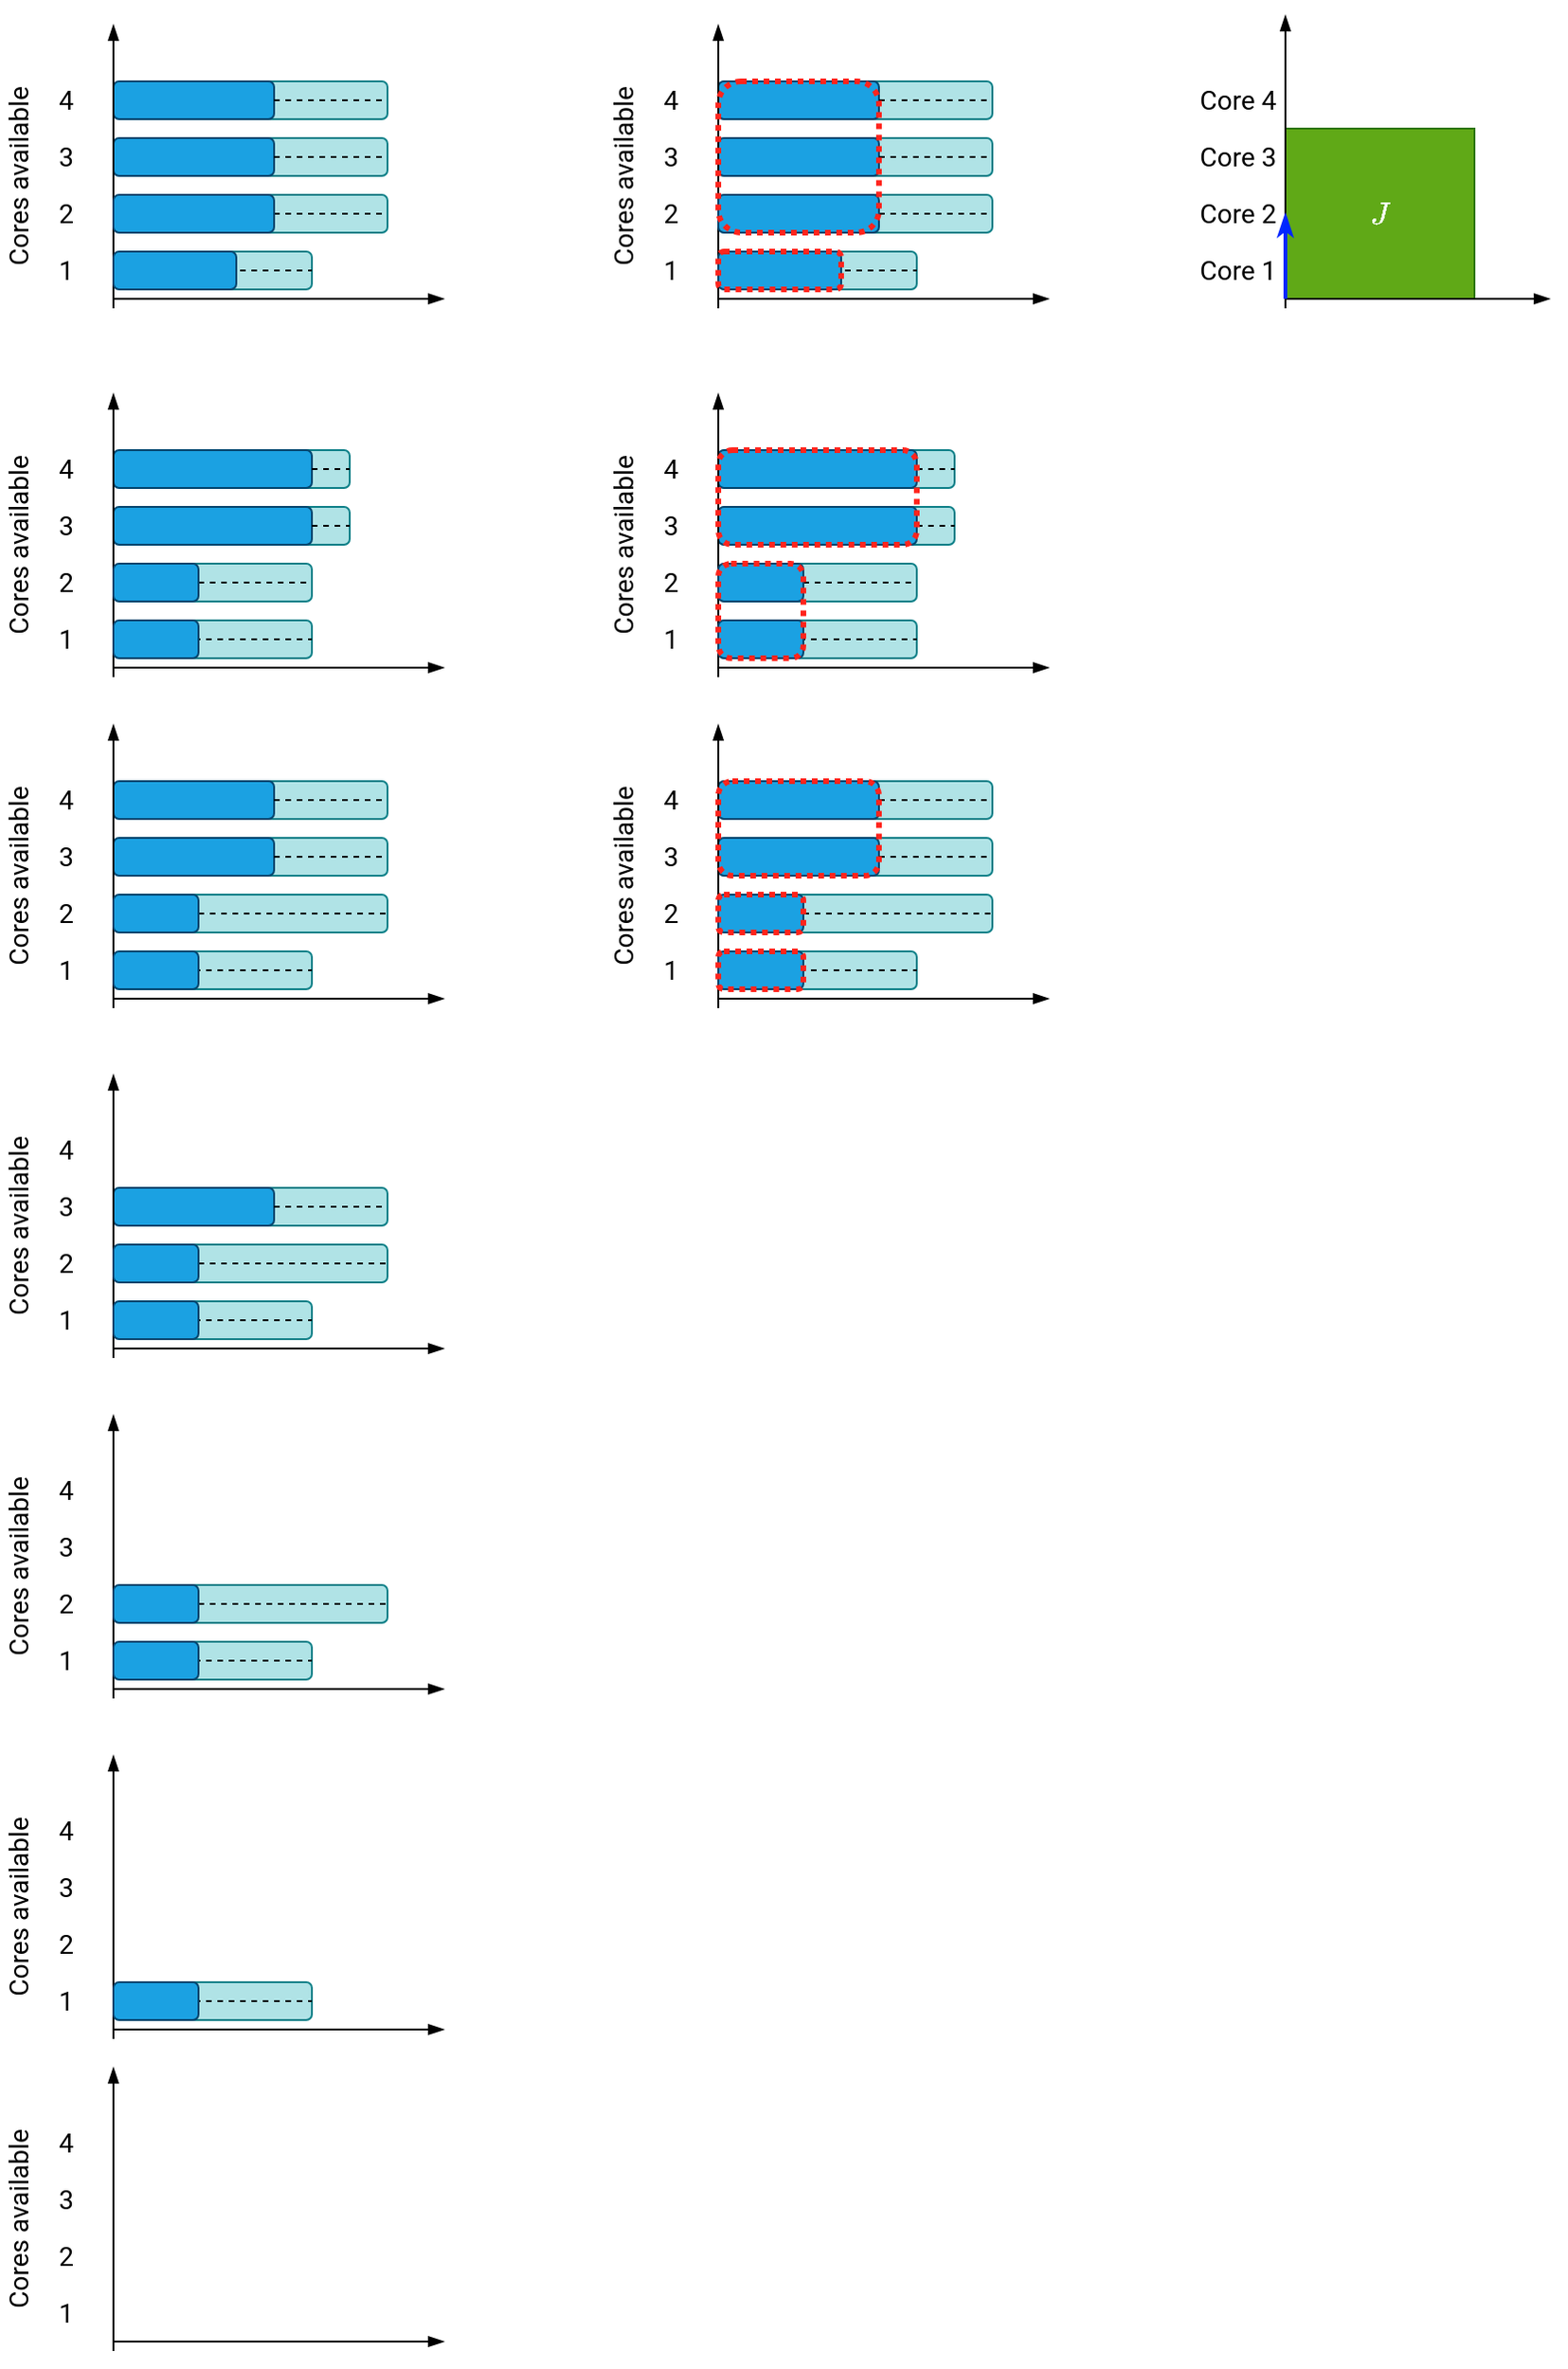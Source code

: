 <mxfile version="13.6.2" type="device" pages="2"><diagram name="simultaneous_releases" id="X5FZOMrQJ32GFvHXeT5o"><mxGraphModel dx="569" dy="1498" grid="1" gridSize="5" guides="1" tooltips="1" connect="1" arrows="1" fold="1" page="1" pageScale="1" pageWidth="827" pageHeight="1169" math="1" shadow="0" extFonts="Roboto^https://fonts.googleapis.com/css?family=Roboto"><root><mxCell id="Jh5jB5BnzTjPkHCwdIx3-0"/><mxCell id="Jh5jB5BnzTjPkHCwdIx3-1" parent="Jh5jB5BnzTjPkHCwdIx3-0"/><mxCell id="tNLp7eBJps0jSe5XnN7u-1" value="" style="rounded=1;whiteSpace=wrap;html=1;align=center;fillColor=#b0e3e6;strokeColor=#0e8088;comic=0;fontSize=14;fontFamily=Roboto;FType=g;" parent="Jh5jB5BnzTjPkHCwdIx3-1" vertex="1"><mxGeometry x="180" y="-170" width="80" height="20" as="geometry"/></mxCell><mxCell id="fd-VsqLZCp9-gfC1SH9L-56" value="1" style="text;html=1;strokeColor=none;fillColor=none;align=center;verticalAlign=middle;whiteSpace=wrap;rounded=0;fontSize=14;fontColor=#000000;fontFamily=Roboto;FType=g;" parent="Jh5jB5BnzTjPkHCwdIx3-1" vertex="1"><mxGeometry x="105" y="-170" width="50" height="20" as="geometry"/></mxCell><mxCell id="fd-VsqLZCp9-gfC1SH9L-57" value="2" style="text;html=1;strokeColor=none;fillColor=none;align=center;verticalAlign=middle;whiteSpace=wrap;rounded=0;fontSize=14;fontColor=#000000;fontFamily=Roboto;FType=g;" parent="Jh5jB5BnzTjPkHCwdIx3-1" vertex="1"><mxGeometry x="105" y="-200" width="50" height="20" as="geometry"/></mxCell><mxCell id="fd-VsqLZCp9-gfC1SH9L-67" value="3" style="text;html=1;strokeColor=none;fillColor=none;align=center;verticalAlign=middle;whiteSpace=wrap;rounded=0;fontSize=14;fontColor=#000000;fontFamily=Roboto;FType=g;" parent="Jh5jB5BnzTjPkHCwdIx3-1" vertex="1"><mxGeometry x="105" y="-230" width="50" height="20" as="geometry"/></mxCell><mxCell id="fd-VsqLZCp9-gfC1SH9L-68" value="" style="endArrow=blockThin;html=1;endFill=1;fontFamily=Roboto;FType=g;" parent="Jh5jB5BnzTjPkHCwdIx3-1" edge="1"><mxGeometry width="50" height="50" relative="1" as="geometry"><mxPoint x="155" y="-145" as="sourcePoint"/><mxPoint x="330" y="-145" as="targetPoint"/></mxGeometry></mxCell><mxCell id="fd-VsqLZCp9-gfC1SH9L-70" value="4" style="text;html=1;strokeColor=none;fillColor=none;align=center;verticalAlign=middle;whiteSpace=wrap;rounded=0;fontSize=14;fontColor=#000000;fontFamily=Roboto;FType=g;" parent="Jh5jB5BnzTjPkHCwdIx3-1" vertex="1"><mxGeometry x="105" y="-260" width="50" height="20" as="geometry"/></mxCell><mxCell id="tNLp7eBJps0jSe5XnN7u-2" value="" style="endArrow=none;dashed=1;html=1;entryX=1;entryY=0.5;entryDx=0;entryDy=0;exitX=0;exitY=0.5;exitDx=0;exitDy=0;" parent="Jh5jB5BnzTjPkHCwdIx3-1" source="tNLp7eBJps0jSe5XnN7u-1" target="tNLp7eBJps0jSe5XnN7u-1" edge="1"><mxGeometry width="50" height="50" relative="1" as="geometry"><mxPoint x="255" y="-160" as="sourcePoint"/><mxPoint x="305" y="-205" as="targetPoint"/></mxGeometry></mxCell><mxCell id="tNLp7eBJps0jSe5XnN7u-3" value="" style="rounded=1;whiteSpace=wrap;html=1;align=center;fillColor=#b0e3e6;strokeColor=#0e8088;comic=0;fontSize=14;fontFamily=Roboto;FType=g;" parent="Jh5jB5BnzTjPkHCwdIx3-1" vertex="1"><mxGeometry x="170" y="-200" width="130" height="20" as="geometry"/></mxCell><mxCell id="tNLp7eBJps0jSe5XnN7u-5" value="" style="endArrow=none;dashed=1;html=1;entryX=1;entryY=0.5;entryDx=0;entryDy=0;exitX=1;exitY=0.5;exitDx=0;exitDy=0;" parent="Jh5jB5BnzTjPkHCwdIx3-1" source="tNLp7eBJps0jSe5XnN7u-13" target="tNLp7eBJps0jSe5XnN7u-3" edge="1"><mxGeometry width="50" height="50" relative="1" as="geometry"><mxPoint x="270" y="-190" as="sourcePoint"/><mxPoint x="305" y="-235" as="targetPoint"/></mxGeometry></mxCell><mxCell id="tNLp7eBJps0jSe5XnN7u-6" value="" style="rounded=1;whiteSpace=wrap;html=1;align=center;fillColor=#b0e3e6;strokeColor=#0e8088;comic=0;fontSize=14;fontFamily=Roboto;FType=g;" parent="Jh5jB5BnzTjPkHCwdIx3-1" vertex="1"><mxGeometry x="190" y="-230" width="110" height="20" as="geometry"/></mxCell><mxCell id="tNLp7eBJps0jSe5XnN7u-7" value="" style="rounded=1;whiteSpace=wrap;html=1;align=center;fillColor=#1ba1e2;fontColor=#ffffff;comic=0;fontSize=14;fontFamily=Roboto;FType=g;strokeColor=#00456E;" parent="Jh5jB5BnzTjPkHCwdIx3-1" vertex="1"><mxGeometry x="155" y="-230" width="85" height="20" as="geometry"/></mxCell><mxCell id="tNLp7eBJps0jSe5XnN7u-8" value="" style="endArrow=none;dashed=1;html=1;entryX=1;entryY=0.5;entryDx=0;entryDy=0;exitX=1;exitY=0.5;exitDx=0;exitDy=0;" parent="Jh5jB5BnzTjPkHCwdIx3-1" source="tNLp7eBJps0jSe5XnN7u-7" target="tNLp7eBJps0jSe5XnN7u-6" edge="1"><mxGeometry width="50" height="50" relative="1" as="geometry"><mxPoint x="255" y="-215" as="sourcePoint"/><mxPoint x="305" y="-265" as="targetPoint"/></mxGeometry></mxCell><mxCell id="tNLp7eBJps0jSe5XnN7u-9" value="" style="rounded=1;whiteSpace=wrap;html=1;align=center;fillColor=#b0e3e6;strokeColor=#0e8088;comic=0;fontSize=14;fontFamily=Roboto;FType=g;" parent="Jh5jB5BnzTjPkHCwdIx3-1" vertex="1"><mxGeometry x="190" y="-260" width="110" height="20" as="geometry"/></mxCell><mxCell id="tNLp7eBJps0jSe5XnN7u-10" value="" style="rounded=1;whiteSpace=wrap;html=1;align=center;fillColor=#1ba1e2;fontColor=#ffffff;comic=0;fontSize=14;fontFamily=Roboto;FType=g;strokeColor=#00456E;" parent="Jh5jB5BnzTjPkHCwdIx3-1" vertex="1"><mxGeometry x="155" y="-260" width="85" height="20" as="geometry"/></mxCell><mxCell id="tNLp7eBJps0jSe5XnN7u-11" value="" style="endArrow=none;dashed=1;html=1;entryX=1;entryY=0.5;entryDx=0;entryDy=0;exitX=1;exitY=0.5;exitDx=0;exitDy=0;" parent="Jh5jB5BnzTjPkHCwdIx3-1" source="tNLp7eBJps0jSe5XnN7u-10" target="tNLp7eBJps0jSe5XnN7u-9" edge="1"><mxGeometry width="50" height="50" relative="1" as="geometry"><mxPoint x="255" y="-245" as="sourcePoint"/><mxPoint x="305" y="-295" as="targetPoint"/></mxGeometry></mxCell><mxCell id="fd-VsqLZCp9-gfC1SH9L-50" value="" style="endArrow=blockThin;html=1;strokeColor=#000000;endFill=1;exitX=0.5;exitY=0;exitDx=0;exitDy=0;fontFamily=Roboto;FType=g;" parent="Jh5jB5BnzTjPkHCwdIx3-1" edge="1"><mxGeometry width="50" height="50" relative="1" as="geometry"><mxPoint x="155" y="-140" as="sourcePoint"/><mxPoint x="155" y="-290" as="targetPoint"/></mxGeometry></mxCell><mxCell id="tNLp7eBJps0jSe5XnN7u-12" value="" style="rounded=1;whiteSpace=wrap;html=1;align=center;fillColor=#1ba1e2;fontColor=#ffffff;comic=0;fontSize=14;fontFamily=Roboto;FType=g;strokeColor=#00456E;" parent="Jh5jB5BnzTjPkHCwdIx3-1" vertex="1"><mxGeometry x="155" y="-170" width="65" height="20" as="geometry"/></mxCell><mxCell id="tNLp7eBJps0jSe5XnN7u-13" value="" style="rounded=1;whiteSpace=wrap;html=1;align=center;fillColor=#1ba1e2;fontColor=#ffffff;comic=0;fontSize=14;fontFamily=Roboto;FType=g;strokeColor=#00456E;" parent="Jh5jB5BnzTjPkHCwdIx3-1" vertex="1"><mxGeometry x="155" y="-200" width="85" height="20" as="geometry"/></mxCell><mxCell id="tNLp7eBJps0jSe5XnN7u-36" value="" style="rounded=1;whiteSpace=wrap;html=1;align=center;fillColor=#b0e3e6;strokeColor=#0e8088;comic=0;fontSize=14;fontFamily=Roboto;FType=g;" parent="Jh5jB5BnzTjPkHCwdIx3-1" vertex="1"><mxGeometry x="500" y="-170" width="80" height="20" as="geometry"/></mxCell><mxCell id="tNLp7eBJps0jSe5XnN7u-40" value="" style="endArrow=blockThin;html=1;endFill=1;fontFamily=Roboto;FType=g;" parent="Jh5jB5BnzTjPkHCwdIx3-1" edge="1"><mxGeometry width="50" height="50" relative="1" as="geometry"><mxPoint x="475" y="-145" as="sourcePoint"/><mxPoint x="650" y="-145" as="targetPoint"/></mxGeometry></mxCell><mxCell id="tNLp7eBJps0jSe5XnN7u-42" value="" style="endArrow=none;dashed=1;html=1;entryX=1;entryY=0.5;entryDx=0;entryDy=0;exitX=0;exitY=0.5;exitDx=0;exitDy=0;" parent="Jh5jB5BnzTjPkHCwdIx3-1" source="tNLp7eBJps0jSe5XnN7u-36" target="tNLp7eBJps0jSe5XnN7u-36" edge="1"><mxGeometry width="50" height="50" relative="1" as="geometry"><mxPoint x="575" y="-160" as="sourcePoint"/><mxPoint x="625" y="-205" as="targetPoint"/></mxGeometry></mxCell><mxCell id="tNLp7eBJps0jSe5XnN7u-43" value="" style="rounded=1;whiteSpace=wrap;html=1;align=center;fillColor=#b0e3e6;strokeColor=#0e8088;comic=0;fontSize=14;fontFamily=Roboto;FType=g;" parent="Jh5jB5BnzTjPkHCwdIx3-1" vertex="1"><mxGeometry x="510" y="-200" width="110" height="20" as="geometry"/></mxCell><mxCell id="tNLp7eBJps0jSe5XnN7u-44" value="" style="endArrow=none;dashed=1;html=1;entryX=1;entryY=0.5;entryDx=0;entryDy=0;exitX=1;exitY=0.5;exitDx=0;exitDy=0;" parent="Jh5jB5BnzTjPkHCwdIx3-1" source="tNLp7eBJps0jSe5XnN7u-53" target="tNLp7eBJps0jSe5XnN7u-43" edge="1"><mxGeometry width="50" height="50" relative="1" as="geometry"><mxPoint x="590" y="-190" as="sourcePoint"/><mxPoint x="625" y="-235" as="targetPoint"/></mxGeometry></mxCell><mxCell id="tNLp7eBJps0jSe5XnN7u-45" value="" style="rounded=1;whiteSpace=wrap;html=1;align=center;fillColor=#b0e3e6;strokeColor=#0e8088;comic=0;fontSize=14;fontFamily=Roboto;FType=g;" parent="Jh5jB5BnzTjPkHCwdIx3-1" vertex="1"><mxGeometry x="510" y="-230" width="110" height="20" as="geometry"/></mxCell><mxCell id="tNLp7eBJps0jSe5XnN7u-46" value="" style="rounded=1;whiteSpace=wrap;html=1;align=center;fillColor=#1ba1e2;fontColor=#ffffff;comic=0;fontSize=14;fontFamily=Roboto;FType=g;strokeColor=#00456E;" parent="Jh5jB5BnzTjPkHCwdIx3-1" vertex="1"><mxGeometry x="475" y="-230" width="85" height="20" as="geometry"/></mxCell><mxCell id="tNLp7eBJps0jSe5XnN7u-47" value="" style="endArrow=none;dashed=1;html=1;entryX=1;entryY=0.5;entryDx=0;entryDy=0;exitX=1;exitY=0.5;exitDx=0;exitDy=0;" parent="Jh5jB5BnzTjPkHCwdIx3-1" source="tNLp7eBJps0jSe5XnN7u-46" target="tNLp7eBJps0jSe5XnN7u-45" edge="1"><mxGeometry width="50" height="50" relative="1" as="geometry"><mxPoint x="575" y="-215" as="sourcePoint"/><mxPoint x="625" y="-265" as="targetPoint"/></mxGeometry></mxCell><mxCell id="tNLp7eBJps0jSe5XnN7u-48" value="" style="rounded=1;whiteSpace=wrap;html=1;align=center;fillColor=#b0e3e6;strokeColor=#0e8088;comic=0;fontSize=14;fontFamily=Roboto;FType=g;" parent="Jh5jB5BnzTjPkHCwdIx3-1" vertex="1"><mxGeometry x="510" y="-260" width="110" height="20" as="geometry"/></mxCell><mxCell id="tNLp7eBJps0jSe5XnN7u-49" value="" style="rounded=1;whiteSpace=wrap;html=1;align=center;fillColor=#1ba1e2;fontColor=#ffffff;comic=0;fontSize=14;fontFamily=Roboto;FType=g;strokeColor=#00456E;" parent="Jh5jB5BnzTjPkHCwdIx3-1" vertex="1"><mxGeometry x="475" y="-260" width="85" height="20" as="geometry"/></mxCell><mxCell id="tNLp7eBJps0jSe5XnN7u-50" value="" style="endArrow=none;dashed=1;html=1;entryX=1;entryY=0.5;entryDx=0;entryDy=0;exitX=1;exitY=0.5;exitDx=0;exitDy=0;" parent="Jh5jB5BnzTjPkHCwdIx3-1" source="tNLp7eBJps0jSe5XnN7u-49" target="tNLp7eBJps0jSe5XnN7u-48" edge="1"><mxGeometry width="50" height="50" relative="1" as="geometry"><mxPoint x="575" y="-245" as="sourcePoint"/><mxPoint x="625" y="-295" as="targetPoint"/></mxGeometry></mxCell><mxCell id="tNLp7eBJps0jSe5XnN7u-51" value="" style="endArrow=blockThin;html=1;strokeColor=#000000;endFill=1;exitX=0.5;exitY=0;exitDx=0;exitDy=0;fontFamily=Roboto;FType=g;" parent="Jh5jB5BnzTjPkHCwdIx3-1" edge="1"><mxGeometry width="50" height="50" relative="1" as="geometry"><mxPoint x="475" y="-140" as="sourcePoint"/><mxPoint x="475" y="-290" as="targetPoint"/></mxGeometry></mxCell><mxCell id="tNLp7eBJps0jSe5XnN7u-52" value="" style="rounded=1;whiteSpace=wrap;html=1;align=center;fillColor=#1ba1e2;fontColor=#ffffff;comic=0;fontSize=14;fontFamily=Roboto;FType=g;strokeColor=#00456E;" parent="Jh5jB5BnzTjPkHCwdIx3-1" vertex="1"><mxGeometry x="475" y="-170" width="65" height="20" as="geometry"/></mxCell><mxCell id="tNLp7eBJps0jSe5XnN7u-53" value="" style="rounded=1;whiteSpace=wrap;html=1;align=center;fillColor=#1ba1e2;fontColor=#ffffff;comic=0;fontSize=14;fontFamily=Roboto;FType=g;strokeColor=#00456E;" parent="Jh5jB5BnzTjPkHCwdIx3-1" vertex="1"><mxGeometry x="475" y="-200" width="85" height="20" as="geometry"/></mxCell><mxCell id="tNLp7eBJps0jSe5XnN7u-34" value="" style="rounded=1;whiteSpace=wrap;html=1;fillColor=none;strokeColor=#FF241C;strokeWidth=3;dashed=1;dashPattern=1 1;" parent="Jh5jB5BnzTjPkHCwdIx3-1" vertex="1"><mxGeometry x="475" y="-260" width="85" height="80" as="geometry"/></mxCell><mxCell id="tNLp7eBJps0jSe5XnN7u-35" value="" style="rounded=1;whiteSpace=wrap;html=1;fillColor=none;strokeColor=#FF241C;strokeWidth=3;dashed=1;dashPattern=1 1;" parent="Jh5jB5BnzTjPkHCwdIx3-1" vertex="1"><mxGeometry x="475" y="-170" width="65" height="20" as="geometry"/></mxCell><mxCell id="tNLp7eBJps0jSe5XnN7u-54" value="" style="rounded=1;whiteSpace=wrap;html=1;align=center;fillColor=#b0e3e6;strokeColor=#0e8088;comic=0;fontSize=14;fontFamily=Roboto;FType=g;" parent="Jh5jB5BnzTjPkHCwdIx3-1" vertex="1"><mxGeometry x="500" y="25" width="80" height="20" as="geometry"/></mxCell><mxCell id="tNLp7eBJps0jSe5XnN7u-58" value="" style="endArrow=blockThin;html=1;endFill=1;fontFamily=Roboto;FType=g;" parent="Jh5jB5BnzTjPkHCwdIx3-1" edge="1"><mxGeometry width="50" height="50" relative="1" as="geometry"><mxPoint x="475" y="50" as="sourcePoint"/><mxPoint x="650.0" y="50" as="targetPoint"/></mxGeometry></mxCell><mxCell id="tNLp7eBJps0jSe5XnN7u-60" value="" style="endArrow=none;dashed=1;html=1;entryX=1;entryY=0.5;entryDx=0;entryDy=0;exitX=0;exitY=0.5;exitDx=0;exitDy=0;" parent="Jh5jB5BnzTjPkHCwdIx3-1" source="tNLp7eBJps0jSe5XnN7u-54" target="tNLp7eBJps0jSe5XnN7u-54" edge="1"><mxGeometry width="50" height="50" relative="1" as="geometry"><mxPoint x="575" y="35" as="sourcePoint"/><mxPoint x="625" y="-10" as="targetPoint"/></mxGeometry></mxCell><mxCell id="tNLp7eBJps0jSe5XnN7u-61" value="" style="rounded=1;whiteSpace=wrap;html=1;align=center;fillColor=#b0e3e6;strokeColor=#0e8088;comic=0;fontSize=14;fontFamily=Roboto;FType=g;" parent="Jh5jB5BnzTjPkHCwdIx3-1" vertex="1"><mxGeometry x="490" y="-5" width="90" height="20" as="geometry"/></mxCell><mxCell id="tNLp7eBJps0jSe5XnN7u-62" value="" style="endArrow=none;dashed=1;html=1;entryX=1;entryY=0.5;entryDx=0;entryDy=0;exitX=1;exitY=0.5;exitDx=0;exitDy=0;" parent="Jh5jB5BnzTjPkHCwdIx3-1" source="tNLp7eBJps0jSe5XnN7u-71" target="tNLp7eBJps0jSe5XnN7u-61" edge="1"><mxGeometry width="50" height="50" relative="1" as="geometry"><mxPoint x="590" y="5" as="sourcePoint"/><mxPoint x="625" y="-40" as="targetPoint"/></mxGeometry></mxCell><mxCell id="tNLp7eBJps0jSe5XnN7u-63" value="" style="rounded=1;whiteSpace=wrap;html=1;align=center;fillColor=#b0e3e6;strokeColor=#0e8088;comic=0;fontSize=14;fontFamily=Roboto;FType=g;" parent="Jh5jB5BnzTjPkHCwdIx3-1" vertex="1"><mxGeometry x="510" y="-35" width="90" height="20" as="geometry"/></mxCell><mxCell id="tNLp7eBJps0jSe5XnN7u-64" value="" style="rounded=1;whiteSpace=wrap;html=1;align=center;fillColor=#1ba1e2;fontColor=#ffffff;comic=0;fontSize=14;fontFamily=Roboto;FType=g;strokeColor=#00456E;" parent="Jh5jB5BnzTjPkHCwdIx3-1" vertex="1"><mxGeometry x="475" y="-35" width="105" height="20" as="geometry"/></mxCell><mxCell id="tNLp7eBJps0jSe5XnN7u-65" value="" style="endArrow=none;dashed=1;html=1;entryX=1;entryY=0.5;entryDx=0;entryDy=0;exitX=1;exitY=0.5;exitDx=0;exitDy=0;" parent="Jh5jB5BnzTjPkHCwdIx3-1" source="tNLp7eBJps0jSe5XnN7u-64" target="tNLp7eBJps0jSe5XnN7u-63" edge="1"><mxGeometry width="50" height="50" relative="1" as="geometry"><mxPoint x="575" y="-20" as="sourcePoint"/><mxPoint x="625" y="-70" as="targetPoint"/></mxGeometry></mxCell><mxCell id="tNLp7eBJps0jSe5XnN7u-66" value="" style="rounded=1;whiteSpace=wrap;html=1;align=center;fillColor=#b0e3e6;strokeColor=#0e8088;comic=0;fontSize=14;fontFamily=Roboto;FType=g;" parent="Jh5jB5BnzTjPkHCwdIx3-1" vertex="1"><mxGeometry x="510" y="-65" width="90" height="20" as="geometry"/></mxCell><mxCell id="tNLp7eBJps0jSe5XnN7u-67" value="" style="rounded=1;whiteSpace=wrap;html=1;align=center;fillColor=#1ba1e2;fontColor=#ffffff;comic=0;fontSize=14;fontFamily=Roboto;FType=g;strokeColor=#00456E;" parent="Jh5jB5BnzTjPkHCwdIx3-1" vertex="1"><mxGeometry x="475" y="-65" width="105" height="20" as="geometry"/></mxCell><mxCell id="tNLp7eBJps0jSe5XnN7u-68" value="" style="endArrow=none;dashed=1;html=1;entryX=1;entryY=0.5;entryDx=0;entryDy=0;exitX=1;exitY=0.5;exitDx=0;exitDy=0;" parent="Jh5jB5BnzTjPkHCwdIx3-1" source="tNLp7eBJps0jSe5XnN7u-67" target="tNLp7eBJps0jSe5XnN7u-66" edge="1"><mxGeometry width="50" height="50" relative="1" as="geometry"><mxPoint x="575" y="-50" as="sourcePoint"/><mxPoint x="625" y="-100" as="targetPoint"/></mxGeometry></mxCell><mxCell id="tNLp7eBJps0jSe5XnN7u-69" value="" style="endArrow=blockThin;html=1;strokeColor=#000000;endFill=1;exitX=0.5;exitY=0;exitDx=0;exitDy=0;fontFamily=Roboto;FType=g;" parent="Jh5jB5BnzTjPkHCwdIx3-1" edge="1"><mxGeometry width="50" height="50" relative="1" as="geometry"><mxPoint x="475" y="55" as="sourcePoint"/><mxPoint x="475" y="-95" as="targetPoint"/></mxGeometry></mxCell><mxCell id="tNLp7eBJps0jSe5XnN7u-70" value="" style="rounded=1;whiteSpace=wrap;html=1;align=center;fillColor=#1ba1e2;fontColor=#ffffff;comic=0;fontSize=14;fontFamily=Roboto;FType=g;strokeColor=#00456E;" parent="Jh5jB5BnzTjPkHCwdIx3-1" vertex="1"><mxGeometry x="475" y="25" width="45" height="20" as="geometry"/></mxCell><mxCell id="tNLp7eBJps0jSe5XnN7u-71" value="" style="rounded=1;whiteSpace=wrap;html=1;align=center;fillColor=#1ba1e2;fontColor=#ffffff;comic=0;fontSize=14;fontFamily=Roboto;FType=g;strokeColor=#00456E;" parent="Jh5jB5BnzTjPkHCwdIx3-1" vertex="1"><mxGeometry x="475" y="-5" width="45" height="20" as="geometry"/></mxCell><mxCell id="tNLp7eBJps0jSe5XnN7u-72" value="" style="rounded=1;whiteSpace=wrap;html=1;fillColor=none;strokeColor=#FF241C;strokeWidth=3;dashed=1;dashPattern=1 1;" parent="Jh5jB5BnzTjPkHCwdIx3-1" vertex="1"><mxGeometry x="475" y="-65" width="105" height="50" as="geometry"/></mxCell><mxCell id="tNLp7eBJps0jSe5XnN7u-74" value="" style="rounded=1;whiteSpace=wrap;html=1;fillColor=none;strokeColor=#FF241C;strokeWidth=3;dashed=1;dashPattern=1 1;" parent="Jh5jB5BnzTjPkHCwdIx3-1" vertex="1"><mxGeometry x="475" y="-5" width="45" height="50" as="geometry"/></mxCell><mxCell id="tNLp7eBJps0jSe5XnN7u-75" value="" style="rounded=1;whiteSpace=wrap;html=1;align=center;fillColor=#b0e3e6;strokeColor=#0e8088;comic=0;fontSize=14;fontFamily=Roboto;FType=g;" parent="Jh5jB5BnzTjPkHCwdIx3-1" vertex="1"><mxGeometry x="180" y="25" width="80" height="20" as="geometry"/></mxCell><mxCell id="tNLp7eBJps0jSe5XnN7u-79" value="" style="endArrow=blockThin;html=1;endFill=1;fontFamily=Roboto;FType=g;" parent="Jh5jB5BnzTjPkHCwdIx3-1" edge="1"><mxGeometry width="50" height="50" relative="1" as="geometry"><mxPoint x="155" y="50" as="sourcePoint"/><mxPoint x="330" y="50" as="targetPoint"/></mxGeometry></mxCell><mxCell id="tNLp7eBJps0jSe5XnN7u-81" value="" style="endArrow=none;dashed=1;html=1;entryX=1;entryY=0.5;entryDx=0;entryDy=0;exitX=0;exitY=0.5;exitDx=0;exitDy=0;" parent="Jh5jB5BnzTjPkHCwdIx3-1" source="tNLp7eBJps0jSe5XnN7u-75" target="tNLp7eBJps0jSe5XnN7u-75" edge="1"><mxGeometry width="50" height="50" relative="1" as="geometry"><mxPoint x="255" y="35" as="sourcePoint"/><mxPoint x="305" y="-10" as="targetPoint"/></mxGeometry></mxCell><mxCell id="tNLp7eBJps0jSe5XnN7u-82" value="" style="rounded=1;whiteSpace=wrap;html=1;align=center;fillColor=#b0e3e6;strokeColor=#0e8088;comic=0;fontSize=14;fontFamily=Roboto;FType=g;" parent="Jh5jB5BnzTjPkHCwdIx3-1" vertex="1"><mxGeometry x="170" y="-5" width="90" height="20" as="geometry"/></mxCell><mxCell id="tNLp7eBJps0jSe5XnN7u-83" value="" style="endArrow=none;dashed=1;html=1;entryX=1;entryY=0.5;entryDx=0;entryDy=0;exitX=1;exitY=0.5;exitDx=0;exitDy=0;" parent="Jh5jB5BnzTjPkHCwdIx3-1" source="tNLp7eBJps0jSe5XnN7u-92" target="tNLp7eBJps0jSe5XnN7u-82" edge="1"><mxGeometry width="50" height="50" relative="1" as="geometry"><mxPoint x="270" y="5" as="sourcePoint"/><mxPoint x="305" y="-40" as="targetPoint"/></mxGeometry></mxCell><mxCell id="tNLp7eBJps0jSe5XnN7u-84" value="" style="rounded=1;whiteSpace=wrap;html=1;align=center;fillColor=#b0e3e6;strokeColor=#0e8088;comic=0;fontSize=14;fontFamily=Roboto;FType=g;" parent="Jh5jB5BnzTjPkHCwdIx3-1" vertex="1"><mxGeometry x="170" y="-35" width="110" height="20" as="geometry"/></mxCell><mxCell id="tNLp7eBJps0jSe5XnN7u-85" value="" style="rounded=1;whiteSpace=wrap;html=1;align=center;fillColor=#1ba1e2;fontColor=#ffffff;comic=0;fontSize=14;fontFamily=Roboto;FType=g;strokeColor=#00456E;" parent="Jh5jB5BnzTjPkHCwdIx3-1" vertex="1"><mxGeometry x="155" y="-35" width="105" height="20" as="geometry"/></mxCell><mxCell id="tNLp7eBJps0jSe5XnN7u-86" value="" style="endArrow=none;dashed=1;html=1;entryX=1;entryY=0.5;entryDx=0;entryDy=0;exitX=1;exitY=0.5;exitDx=0;exitDy=0;" parent="Jh5jB5BnzTjPkHCwdIx3-1" source="tNLp7eBJps0jSe5XnN7u-85" target="tNLp7eBJps0jSe5XnN7u-84" edge="1"><mxGeometry width="50" height="50" relative="1" as="geometry"><mxPoint x="255" y="-20" as="sourcePoint"/><mxPoint x="305" y="-70" as="targetPoint"/></mxGeometry></mxCell><mxCell id="tNLp7eBJps0jSe5XnN7u-87" value="" style="rounded=1;whiteSpace=wrap;html=1;align=center;fillColor=#b0e3e6;strokeColor=#0e8088;comic=0;fontSize=14;fontFamily=Roboto;FType=g;" parent="Jh5jB5BnzTjPkHCwdIx3-1" vertex="1"><mxGeometry x="170" y="-65" width="110" height="20" as="geometry"/></mxCell><mxCell id="tNLp7eBJps0jSe5XnN7u-88" value="" style="rounded=1;whiteSpace=wrap;html=1;align=center;fillColor=#1ba1e2;fontColor=#ffffff;comic=0;fontSize=14;fontFamily=Roboto;FType=g;strokeColor=#00456E;" parent="Jh5jB5BnzTjPkHCwdIx3-1" vertex="1"><mxGeometry x="155" y="-65" width="105" height="20" as="geometry"/></mxCell><mxCell id="tNLp7eBJps0jSe5XnN7u-89" value="" style="endArrow=none;dashed=1;html=1;entryX=1;entryY=0.5;entryDx=0;entryDy=0;exitX=1;exitY=0.5;exitDx=0;exitDy=0;" parent="Jh5jB5BnzTjPkHCwdIx3-1" source="tNLp7eBJps0jSe5XnN7u-88" target="tNLp7eBJps0jSe5XnN7u-87" edge="1"><mxGeometry width="50" height="50" relative="1" as="geometry"><mxPoint x="255" y="-50" as="sourcePoint"/><mxPoint x="305" y="-100" as="targetPoint"/></mxGeometry></mxCell><mxCell id="tNLp7eBJps0jSe5XnN7u-90" value="" style="endArrow=blockThin;html=1;strokeColor=#000000;endFill=1;exitX=0.5;exitY=0;exitDx=0;exitDy=0;fontFamily=Roboto;FType=g;" parent="Jh5jB5BnzTjPkHCwdIx3-1" edge="1"><mxGeometry width="50" height="50" relative="1" as="geometry"><mxPoint x="155" y="55" as="sourcePoint"/><mxPoint x="155" y="-95" as="targetPoint"/></mxGeometry></mxCell><mxCell id="tNLp7eBJps0jSe5XnN7u-91" value="" style="rounded=1;whiteSpace=wrap;html=1;align=center;fillColor=#1ba1e2;fontColor=#ffffff;comic=0;fontSize=14;fontFamily=Roboto;FType=g;strokeColor=#00456E;" parent="Jh5jB5BnzTjPkHCwdIx3-1" vertex="1"><mxGeometry x="155" y="25" width="45" height="20" as="geometry"/></mxCell><mxCell id="tNLp7eBJps0jSe5XnN7u-92" value="" style="rounded=1;whiteSpace=wrap;html=1;align=center;fillColor=#1ba1e2;fontColor=#ffffff;comic=0;fontSize=14;fontFamily=Roboto;FType=g;strokeColor=#00456E;" parent="Jh5jB5BnzTjPkHCwdIx3-1" vertex="1"><mxGeometry x="155" y="-5" width="45" height="20" as="geometry"/></mxCell><mxCell id="tNLp7eBJps0jSe5XnN7u-95" value="" style="rounded=1;whiteSpace=wrap;html=1;align=center;fillColor=#b0e3e6;strokeColor=#0e8088;comic=0;fontSize=14;fontFamily=Roboto;FType=g;" parent="Jh5jB5BnzTjPkHCwdIx3-1" vertex="1"><mxGeometry x="180" y="200" width="80" height="20" as="geometry"/></mxCell><mxCell id="tNLp7eBJps0jSe5XnN7u-99" value="" style="endArrow=blockThin;html=1;endFill=1;fontFamily=Roboto;FType=g;" parent="Jh5jB5BnzTjPkHCwdIx3-1" edge="1"><mxGeometry width="50" height="50" relative="1" as="geometry"><mxPoint x="155" y="225" as="sourcePoint"/><mxPoint x="330" y="225" as="targetPoint"/></mxGeometry></mxCell><mxCell id="tNLp7eBJps0jSe5XnN7u-101" value="" style="endArrow=none;dashed=1;html=1;entryX=1;entryY=0.5;entryDx=0;entryDy=0;exitX=0;exitY=0.5;exitDx=0;exitDy=0;" parent="Jh5jB5BnzTjPkHCwdIx3-1" source="tNLp7eBJps0jSe5XnN7u-95" target="tNLp7eBJps0jSe5XnN7u-95" edge="1"><mxGeometry width="50" height="50" relative="1" as="geometry"><mxPoint x="255" y="210" as="sourcePoint"/><mxPoint x="305" y="165" as="targetPoint"/></mxGeometry></mxCell><mxCell id="tNLp7eBJps0jSe5XnN7u-102" value="" style="rounded=1;whiteSpace=wrap;html=1;align=center;fillColor=#b0e3e6;strokeColor=#0e8088;comic=0;fontSize=14;fontFamily=Roboto;FType=g;" parent="Jh5jB5BnzTjPkHCwdIx3-1" vertex="1"><mxGeometry x="170" y="170" width="130" height="20" as="geometry"/></mxCell><mxCell id="tNLp7eBJps0jSe5XnN7u-103" value="" style="endArrow=none;dashed=1;html=1;entryX=1;entryY=0.5;entryDx=0;entryDy=0;exitX=1;exitY=0.5;exitDx=0;exitDy=0;" parent="Jh5jB5BnzTjPkHCwdIx3-1" source="tNLp7eBJps0jSe5XnN7u-112" target="tNLp7eBJps0jSe5XnN7u-102" edge="1"><mxGeometry width="50" height="50" relative="1" as="geometry"><mxPoint x="270" y="180" as="sourcePoint"/><mxPoint x="305" y="135" as="targetPoint"/></mxGeometry></mxCell><mxCell id="tNLp7eBJps0jSe5XnN7u-104" value="" style="rounded=1;whiteSpace=wrap;html=1;align=center;fillColor=#b0e3e6;strokeColor=#0e8088;comic=0;fontSize=14;fontFamily=Roboto;FType=g;" parent="Jh5jB5BnzTjPkHCwdIx3-1" vertex="1"><mxGeometry x="170" y="140" width="130" height="20" as="geometry"/></mxCell><mxCell id="tNLp7eBJps0jSe5XnN7u-105" value="" style="rounded=1;whiteSpace=wrap;html=1;align=center;fillColor=#1ba1e2;fontColor=#ffffff;comic=0;fontSize=14;fontFamily=Roboto;FType=g;strokeColor=#00456E;" parent="Jh5jB5BnzTjPkHCwdIx3-1" vertex="1"><mxGeometry x="155" y="140" width="85" height="20" as="geometry"/></mxCell><mxCell id="tNLp7eBJps0jSe5XnN7u-106" value="" style="endArrow=none;dashed=1;html=1;entryX=1;entryY=0.5;entryDx=0;entryDy=0;exitX=1;exitY=0.5;exitDx=0;exitDy=0;" parent="Jh5jB5BnzTjPkHCwdIx3-1" source="tNLp7eBJps0jSe5XnN7u-105" target="tNLp7eBJps0jSe5XnN7u-104" edge="1"><mxGeometry width="50" height="50" relative="1" as="geometry"><mxPoint x="255" y="155" as="sourcePoint"/><mxPoint x="305" y="105" as="targetPoint"/></mxGeometry></mxCell><mxCell id="tNLp7eBJps0jSe5XnN7u-107" value="" style="rounded=1;whiteSpace=wrap;html=1;align=center;fillColor=#b0e3e6;strokeColor=#0e8088;comic=0;fontSize=14;fontFamily=Roboto;FType=g;" parent="Jh5jB5BnzTjPkHCwdIx3-1" vertex="1"><mxGeometry x="220" y="110" width="80" height="20" as="geometry"/></mxCell><mxCell id="tNLp7eBJps0jSe5XnN7u-108" value="" style="rounded=1;whiteSpace=wrap;html=1;align=center;fillColor=#1ba1e2;fontColor=#ffffff;comic=0;fontSize=14;fontFamily=Roboto;FType=g;strokeColor=#00456E;" parent="Jh5jB5BnzTjPkHCwdIx3-1" vertex="1"><mxGeometry x="155" y="110" width="85" height="20" as="geometry"/></mxCell><mxCell id="tNLp7eBJps0jSe5XnN7u-109" value="" style="endArrow=none;dashed=1;html=1;entryX=1;entryY=0.5;entryDx=0;entryDy=0;exitX=1;exitY=0.5;exitDx=0;exitDy=0;" parent="Jh5jB5BnzTjPkHCwdIx3-1" source="tNLp7eBJps0jSe5XnN7u-108" target="tNLp7eBJps0jSe5XnN7u-107" edge="1"><mxGeometry width="50" height="50" relative="1" as="geometry"><mxPoint x="255" y="125" as="sourcePoint"/><mxPoint x="305" y="75" as="targetPoint"/></mxGeometry></mxCell><mxCell id="tNLp7eBJps0jSe5XnN7u-110" value="" style="endArrow=blockThin;html=1;strokeColor=#000000;endFill=1;exitX=0.5;exitY=0;exitDx=0;exitDy=0;fontFamily=Roboto;FType=g;" parent="Jh5jB5BnzTjPkHCwdIx3-1" edge="1"><mxGeometry width="50" height="50" relative="1" as="geometry"><mxPoint x="155" y="230" as="sourcePoint"/><mxPoint x="155" y="80" as="targetPoint"/></mxGeometry></mxCell><mxCell id="tNLp7eBJps0jSe5XnN7u-111" value="" style="rounded=1;whiteSpace=wrap;html=1;align=center;fillColor=#1ba1e2;fontColor=#ffffff;comic=0;fontSize=14;fontFamily=Roboto;FType=g;strokeColor=#00456E;" parent="Jh5jB5BnzTjPkHCwdIx3-1" vertex="1"><mxGeometry x="155" y="200" width="45" height="20" as="geometry"/></mxCell><mxCell id="tNLp7eBJps0jSe5XnN7u-112" value="" style="rounded=1;whiteSpace=wrap;html=1;align=center;fillColor=#1ba1e2;fontColor=#ffffff;comic=0;fontSize=14;fontFamily=Roboto;FType=g;strokeColor=#00456E;" parent="Jh5jB5BnzTjPkHCwdIx3-1" vertex="1"><mxGeometry x="155" y="170" width="45" height="20" as="geometry"/></mxCell><mxCell id="tNLp7eBJps0jSe5XnN7u-114" value="" style="rounded=1;whiteSpace=wrap;html=1;align=center;fillColor=#b0e3e6;strokeColor=#0e8088;comic=0;fontSize=14;fontFamily=Roboto;FType=g;" parent="Jh5jB5BnzTjPkHCwdIx3-1" vertex="1"><mxGeometry x="180" y="385" width="80" height="20" as="geometry"/></mxCell><mxCell id="tNLp7eBJps0jSe5XnN7u-118" value="" style="endArrow=blockThin;html=1;endFill=1;fontFamily=Roboto;FType=g;" parent="Jh5jB5BnzTjPkHCwdIx3-1" edge="1"><mxGeometry width="50" height="50" relative="1" as="geometry"><mxPoint x="155" y="410" as="sourcePoint"/><mxPoint x="330" y="410" as="targetPoint"/></mxGeometry></mxCell><mxCell id="tNLp7eBJps0jSe5XnN7u-120" value="" style="endArrow=none;dashed=1;html=1;entryX=1;entryY=0.5;entryDx=0;entryDy=0;exitX=0;exitY=0.5;exitDx=0;exitDy=0;" parent="Jh5jB5BnzTjPkHCwdIx3-1" source="tNLp7eBJps0jSe5XnN7u-114" target="tNLp7eBJps0jSe5XnN7u-114" edge="1"><mxGeometry width="50" height="50" relative="1" as="geometry"><mxPoint x="255" y="395" as="sourcePoint"/><mxPoint x="305" y="350" as="targetPoint"/></mxGeometry></mxCell><mxCell id="tNLp7eBJps0jSe5XnN7u-121" value="" style="rounded=1;whiteSpace=wrap;html=1;align=center;fillColor=#b0e3e6;strokeColor=#0e8088;comic=0;fontSize=14;fontFamily=Roboto;FType=g;" parent="Jh5jB5BnzTjPkHCwdIx3-1" vertex="1"><mxGeometry x="170" y="355" width="130" height="20" as="geometry"/></mxCell><mxCell id="tNLp7eBJps0jSe5XnN7u-122" value="" style="endArrow=none;dashed=1;html=1;entryX=1;entryY=0.5;entryDx=0;entryDy=0;exitX=1;exitY=0.5;exitDx=0;exitDy=0;" parent="Jh5jB5BnzTjPkHCwdIx3-1" source="tNLp7eBJps0jSe5XnN7u-131" target="tNLp7eBJps0jSe5XnN7u-121" edge="1"><mxGeometry width="50" height="50" relative="1" as="geometry"><mxPoint x="270" y="365" as="sourcePoint"/><mxPoint x="305" y="320" as="targetPoint"/></mxGeometry></mxCell><mxCell id="tNLp7eBJps0jSe5XnN7u-123" value="" style="rounded=1;whiteSpace=wrap;html=1;align=center;fillColor=#b0e3e6;strokeColor=#0e8088;comic=0;fontSize=14;fontFamily=Roboto;FType=g;" parent="Jh5jB5BnzTjPkHCwdIx3-1" vertex="1"><mxGeometry x="170" y="325" width="130" height="20" as="geometry"/></mxCell><mxCell id="tNLp7eBJps0jSe5XnN7u-124" value="" style="rounded=1;whiteSpace=wrap;html=1;align=center;fillColor=#1ba1e2;fontColor=#ffffff;comic=0;fontSize=14;fontFamily=Roboto;FType=g;strokeColor=#00456E;" parent="Jh5jB5BnzTjPkHCwdIx3-1" vertex="1"><mxGeometry x="155" y="325" width="85" height="20" as="geometry"/></mxCell><mxCell id="tNLp7eBJps0jSe5XnN7u-125" value="" style="endArrow=none;dashed=1;html=1;entryX=1;entryY=0.5;entryDx=0;entryDy=0;exitX=1;exitY=0.5;exitDx=0;exitDy=0;" parent="Jh5jB5BnzTjPkHCwdIx3-1" source="tNLp7eBJps0jSe5XnN7u-124" target="tNLp7eBJps0jSe5XnN7u-123" edge="1"><mxGeometry width="50" height="50" relative="1" as="geometry"><mxPoint x="255" y="340" as="sourcePoint"/><mxPoint x="305" y="290" as="targetPoint"/></mxGeometry></mxCell><mxCell id="tNLp7eBJps0jSe5XnN7u-129" value="" style="endArrow=blockThin;html=1;strokeColor=#000000;endFill=1;exitX=0.5;exitY=0;exitDx=0;exitDy=0;fontFamily=Roboto;FType=g;" parent="Jh5jB5BnzTjPkHCwdIx3-1" edge="1"><mxGeometry width="50" height="50" relative="1" as="geometry"><mxPoint x="155" y="415" as="sourcePoint"/><mxPoint x="155" y="265" as="targetPoint"/></mxGeometry></mxCell><mxCell id="tNLp7eBJps0jSe5XnN7u-130" value="" style="rounded=1;whiteSpace=wrap;html=1;align=center;fillColor=#1ba1e2;fontColor=#ffffff;comic=0;fontSize=14;fontFamily=Roboto;FType=g;strokeColor=#00456E;" parent="Jh5jB5BnzTjPkHCwdIx3-1" vertex="1"><mxGeometry x="155" y="385" width="45" height="20" as="geometry"/></mxCell><mxCell id="tNLp7eBJps0jSe5XnN7u-131" value="" style="rounded=1;whiteSpace=wrap;html=1;align=center;fillColor=#1ba1e2;fontColor=#ffffff;comic=0;fontSize=14;fontFamily=Roboto;FType=g;strokeColor=#00456E;" parent="Jh5jB5BnzTjPkHCwdIx3-1" vertex="1"><mxGeometry x="155" y="355" width="45" height="20" as="geometry"/></mxCell><mxCell id="tNLp7eBJps0jSe5XnN7u-132" value="" style="rounded=1;whiteSpace=wrap;html=1;align=center;fillColor=#b0e3e6;strokeColor=#0e8088;comic=0;fontSize=14;fontFamily=Roboto;FType=g;" parent="Jh5jB5BnzTjPkHCwdIx3-1" vertex="1"><mxGeometry x="180" y="565" width="80" height="20" as="geometry"/></mxCell><mxCell id="tNLp7eBJps0jSe5XnN7u-136" value="" style="endArrow=blockThin;html=1;endFill=1;fontFamily=Roboto;FType=g;" parent="Jh5jB5BnzTjPkHCwdIx3-1" edge="1"><mxGeometry width="50" height="50" relative="1" as="geometry"><mxPoint x="155" y="590" as="sourcePoint"/><mxPoint x="330" y="590" as="targetPoint"/></mxGeometry></mxCell><mxCell id="tNLp7eBJps0jSe5XnN7u-138" value="" style="endArrow=none;dashed=1;html=1;entryX=1;entryY=0.5;entryDx=0;entryDy=0;exitX=0;exitY=0.5;exitDx=0;exitDy=0;" parent="Jh5jB5BnzTjPkHCwdIx3-1" source="tNLp7eBJps0jSe5XnN7u-132" target="tNLp7eBJps0jSe5XnN7u-132" edge="1"><mxGeometry width="50" height="50" relative="1" as="geometry"><mxPoint x="255" y="575" as="sourcePoint"/><mxPoint x="305" y="530" as="targetPoint"/></mxGeometry></mxCell><mxCell id="tNLp7eBJps0jSe5XnN7u-139" value="" style="rounded=1;whiteSpace=wrap;html=1;align=center;fillColor=#b0e3e6;strokeColor=#0e8088;comic=0;fontSize=14;fontFamily=Roboto;FType=g;" parent="Jh5jB5BnzTjPkHCwdIx3-1" vertex="1"><mxGeometry x="170" y="535" width="130" height="20" as="geometry"/></mxCell><mxCell id="tNLp7eBJps0jSe5XnN7u-140" value="" style="endArrow=none;dashed=1;html=1;entryX=1;entryY=0.5;entryDx=0;entryDy=0;exitX=1;exitY=0.5;exitDx=0;exitDy=0;" parent="Jh5jB5BnzTjPkHCwdIx3-1" source="tNLp7eBJps0jSe5XnN7u-149" target="tNLp7eBJps0jSe5XnN7u-139" edge="1"><mxGeometry width="50" height="50" relative="1" as="geometry"><mxPoint x="270" y="545" as="sourcePoint"/><mxPoint x="305" y="500" as="targetPoint"/></mxGeometry></mxCell><mxCell id="tNLp7eBJps0jSe5XnN7u-147" value="" style="endArrow=blockThin;html=1;strokeColor=#000000;endFill=1;exitX=0.5;exitY=0;exitDx=0;exitDy=0;fontFamily=Roboto;FType=g;" parent="Jh5jB5BnzTjPkHCwdIx3-1" edge="1"><mxGeometry width="50" height="50" relative="1" as="geometry"><mxPoint x="155" y="595" as="sourcePoint"/><mxPoint x="155" y="445" as="targetPoint"/></mxGeometry></mxCell><mxCell id="tNLp7eBJps0jSe5XnN7u-148" value="" style="rounded=1;whiteSpace=wrap;html=1;align=center;fillColor=#1ba1e2;fontColor=#ffffff;comic=0;fontSize=14;fontFamily=Roboto;FType=g;strokeColor=#00456E;" parent="Jh5jB5BnzTjPkHCwdIx3-1" vertex="1"><mxGeometry x="155" y="565" width="45" height="20" as="geometry"/></mxCell><mxCell id="tNLp7eBJps0jSe5XnN7u-149" value="" style="rounded=1;whiteSpace=wrap;html=1;align=center;fillColor=#1ba1e2;fontColor=#ffffff;comic=0;fontSize=14;fontFamily=Roboto;FType=g;strokeColor=#00456E;" parent="Jh5jB5BnzTjPkHCwdIx3-1" vertex="1"><mxGeometry x="155" y="535" width="45" height="20" as="geometry"/></mxCell><mxCell id="tNLp7eBJps0jSe5XnN7u-150" value="" style="rounded=1;whiteSpace=wrap;html=1;align=center;fillColor=#b0e3e6;strokeColor=#0e8088;comic=0;fontSize=14;fontFamily=Roboto;FType=g;" parent="Jh5jB5BnzTjPkHCwdIx3-1" vertex="1"><mxGeometry x="180" y="745" width="80" height="20" as="geometry"/></mxCell><mxCell id="tNLp7eBJps0jSe5XnN7u-154" value="" style="endArrow=blockThin;html=1;endFill=1;fontFamily=Roboto;FType=g;" parent="Jh5jB5BnzTjPkHCwdIx3-1" edge="1"><mxGeometry width="50" height="50" relative="1" as="geometry"><mxPoint x="155" y="770" as="sourcePoint"/><mxPoint x="330" y="770" as="targetPoint"/></mxGeometry></mxCell><mxCell id="tNLp7eBJps0jSe5XnN7u-156" value="" style="endArrow=none;dashed=1;html=1;entryX=1;entryY=0.5;entryDx=0;entryDy=0;exitX=0;exitY=0.5;exitDx=0;exitDy=0;" parent="Jh5jB5BnzTjPkHCwdIx3-1" source="tNLp7eBJps0jSe5XnN7u-150" target="tNLp7eBJps0jSe5XnN7u-150" edge="1"><mxGeometry width="50" height="50" relative="1" as="geometry"><mxPoint x="255" y="755" as="sourcePoint"/><mxPoint x="305" y="710" as="targetPoint"/></mxGeometry></mxCell><mxCell id="tNLp7eBJps0jSe5XnN7u-165" value="" style="endArrow=blockThin;html=1;strokeColor=#000000;endFill=1;exitX=0.5;exitY=0;exitDx=0;exitDy=0;fontFamily=Roboto;FType=g;" parent="Jh5jB5BnzTjPkHCwdIx3-1" edge="1"><mxGeometry width="50" height="50" relative="1" as="geometry"><mxPoint x="155" y="775" as="sourcePoint"/><mxPoint x="155" y="625" as="targetPoint"/></mxGeometry></mxCell><mxCell id="tNLp7eBJps0jSe5XnN7u-166" value="" style="rounded=1;whiteSpace=wrap;html=1;align=center;fillColor=#1ba1e2;fontColor=#ffffff;comic=0;fontSize=14;fontFamily=Roboto;FType=g;strokeColor=#00456E;" parent="Jh5jB5BnzTjPkHCwdIx3-1" vertex="1"><mxGeometry x="155" y="745" width="45" height="20" as="geometry"/></mxCell><mxCell id="tNLp7eBJps0jSe5XnN7u-190" value="" style="rounded=1;whiteSpace=wrap;html=1;align=center;fillColor=#b0e3e6;strokeColor=#0e8088;comic=0;fontSize=14;fontFamily=Roboto;FType=g;" parent="Jh5jB5BnzTjPkHCwdIx3-1" vertex="1"><mxGeometry x="500" y="200" width="80" height="20" as="geometry"/></mxCell><mxCell id="tNLp7eBJps0jSe5XnN7u-194" value="" style="endArrow=blockThin;html=1;endFill=1;fontFamily=Roboto;FType=g;" parent="Jh5jB5BnzTjPkHCwdIx3-1" edge="1"><mxGeometry width="50" height="50" relative="1" as="geometry"><mxPoint x="475" y="225" as="sourcePoint"/><mxPoint x="650" y="225" as="targetPoint"/></mxGeometry></mxCell><mxCell id="tNLp7eBJps0jSe5XnN7u-196" value="" style="endArrow=none;dashed=1;html=1;entryX=1;entryY=0.5;entryDx=0;entryDy=0;exitX=0;exitY=0.5;exitDx=0;exitDy=0;" parent="Jh5jB5BnzTjPkHCwdIx3-1" source="tNLp7eBJps0jSe5XnN7u-190" target="tNLp7eBJps0jSe5XnN7u-190" edge="1"><mxGeometry width="50" height="50" relative="1" as="geometry"><mxPoint x="575" y="210" as="sourcePoint"/><mxPoint x="625" y="165" as="targetPoint"/></mxGeometry></mxCell><mxCell id="tNLp7eBJps0jSe5XnN7u-197" value="" style="rounded=1;whiteSpace=wrap;html=1;align=center;fillColor=#b0e3e6;strokeColor=#0e8088;comic=0;fontSize=14;fontFamily=Roboto;FType=g;" parent="Jh5jB5BnzTjPkHCwdIx3-1" vertex="1"><mxGeometry x="490" y="170" width="130" height="20" as="geometry"/></mxCell><mxCell id="tNLp7eBJps0jSe5XnN7u-198" value="" style="endArrow=none;dashed=1;html=1;entryX=1;entryY=0.5;entryDx=0;entryDy=0;exitX=1;exitY=0.5;exitDx=0;exitDy=0;" parent="Jh5jB5BnzTjPkHCwdIx3-1" source="tNLp7eBJps0jSe5XnN7u-207" target="tNLp7eBJps0jSe5XnN7u-197" edge="1"><mxGeometry width="50" height="50" relative="1" as="geometry"><mxPoint x="590" y="180" as="sourcePoint"/><mxPoint x="625" y="135" as="targetPoint"/></mxGeometry></mxCell><mxCell id="tNLp7eBJps0jSe5XnN7u-199" value="" style="rounded=1;whiteSpace=wrap;html=1;align=center;fillColor=#b0e3e6;strokeColor=#0e8088;comic=0;fontSize=14;fontFamily=Roboto;FType=g;" parent="Jh5jB5BnzTjPkHCwdIx3-1" vertex="1"><mxGeometry x="490" y="140" width="130" height="20" as="geometry"/></mxCell><mxCell id="tNLp7eBJps0jSe5XnN7u-200" value="" style="rounded=1;whiteSpace=wrap;html=1;align=center;fillColor=#1ba1e2;fontColor=#ffffff;comic=0;fontSize=14;fontFamily=Roboto;FType=g;strokeColor=#00456E;" parent="Jh5jB5BnzTjPkHCwdIx3-1" vertex="1"><mxGeometry x="475" y="140" width="85" height="20" as="geometry"/></mxCell><mxCell id="tNLp7eBJps0jSe5XnN7u-201" value="" style="endArrow=none;dashed=1;html=1;entryX=1;entryY=0.5;entryDx=0;entryDy=0;exitX=1;exitY=0.5;exitDx=0;exitDy=0;" parent="Jh5jB5BnzTjPkHCwdIx3-1" source="tNLp7eBJps0jSe5XnN7u-200" target="tNLp7eBJps0jSe5XnN7u-199" edge="1"><mxGeometry width="50" height="50" relative="1" as="geometry"><mxPoint x="575" y="155" as="sourcePoint"/><mxPoint x="625" y="105" as="targetPoint"/></mxGeometry></mxCell><mxCell id="tNLp7eBJps0jSe5XnN7u-202" value="" style="rounded=1;whiteSpace=wrap;html=1;align=center;fillColor=#b0e3e6;strokeColor=#0e8088;comic=0;fontSize=14;fontFamily=Roboto;FType=g;" parent="Jh5jB5BnzTjPkHCwdIx3-1" vertex="1"><mxGeometry x="540" y="110" width="80" height="20" as="geometry"/></mxCell><mxCell id="tNLp7eBJps0jSe5XnN7u-203" value="" style="rounded=1;whiteSpace=wrap;html=1;align=center;fillColor=#1ba1e2;fontColor=#ffffff;comic=0;fontSize=14;fontFamily=Roboto;FType=g;strokeColor=#00456E;" parent="Jh5jB5BnzTjPkHCwdIx3-1" vertex="1"><mxGeometry x="475" y="110" width="85" height="20" as="geometry"/></mxCell><mxCell id="tNLp7eBJps0jSe5XnN7u-204" value="" style="endArrow=none;dashed=1;html=1;entryX=1;entryY=0.5;entryDx=0;entryDy=0;exitX=1;exitY=0.5;exitDx=0;exitDy=0;" parent="Jh5jB5BnzTjPkHCwdIx3-1" source="tNLp7eBJps0jSe5XnN7u-203" target="tNLp7eBJps0jSe5XnN7u-202" edge="1"><mxGeometry width="50" height="50" relative="1" as="geometry"><mxPoint x="575" y="125" as="sourcePoint"/><mxPoint x="625" y="75" as="targetPoint"/></mxGeometry></mxCell><mxCell id="tNLp7eBJps0jSe5XnN7u-205" value="" style="endArrow=blockThin;html=1;strokeColor=#000000;endFill=1;exitX=0.5;exitY=0;exitDx=0;exitDy=0;fontFamily=Roboto;FType=g;" parent="Jh5jB5BnzTjPkHCwdIx3-1" edge="1"><mxGeometry width="50" height="50" relative="1" as="geometry"><mxPoint x="475" y="230" as="sourcePoint"/><mxPoint x="475" y="80" as="targetPoint"/></mxGeometry></mxCell><mxCell id="tNLp7eBJps0jSe5XnN7u-206" value="" style="rounded=1;whiteSpace=wrap;html=1;align=center;fillColor=#1ba1e2;fontColor=#ffffff;comic=0;fontSize=14;fontFamily=Roboto;FType=g;strokeColor=#00456E;" parent="Jh5jB5BnzTjPkHCwdIx3-1" vertex="1"><mxGeometry x="475" y="200" width="45" height="20" as="geometry"/></mxCell><mxCell id="tNLp7eBJps0jSe5XnN7u-207" value="" style="rounded=1;whiteSpace=wrap;html=1;align=center;fillColor=#1ba1e2;fontColor=#ffffff;comic=0;fontSize=14;fontFamily=Roboto;FType=g;strokeColor=#00456E;" parent="Jh5jB5BnzTjPkHCwdIx3-1" vertex="1"><mxGeometry x="475" y="170" width="45" height="20" as="geometry"/></mxCell><mxCell id="tNLp7eBJps0jSe5XnN7u-189" value="" style="rounded=1;whiteSpace=wrap;html=1;fillColor=none;strokeWidth=3;dashed=1;strokeColor=#FF241C;perimeterSpacing=0;dashPattern=1 1;" parent="Jh5jB5BnzTjPkHCwdIx3-1" vertex="1"><mxGeometry x="475" y="110" width="85" height="50" as="geometry"/></mxCell><mxCell id="tNLp7eBJps0jSe5XnN7u-208" value="" style="rounded=1;whiteSpace=wrap;html=1;fillColor=none;strokeWidth=3;dashed=1;strokeColor=#FF241C;perimeterSpacing=0;dashPattern=1 1;" parent="Jh5jB5BnzTjPkHCwdIx3-1" vertex="1"><mxGeometry x="475" y="170" width="45" height="20" as="geometry"/></mxCell><mxCell id="tNLp7eBJps0jSe5XnN7u-209" value="" style="rounded=1;whiteSpace=wrap;html=1;fillColor=none;strokeWidth=3;dashed=1;strokeColor=#FF241C;perimeterSpacing=0;dashPattern=1 1;" parent="Jh5jB5BnzTjPkHCwdIx3-1" vertex="1"><mxGeometry x="475" y="200" width="45" height="20" as="geometry"/></mxCell><mxCell id="tNLp7eBJps0jSe5XnN7u-214" value="" style="endArrow=blockThin;html=1;endFill=1;fontFamily=Roboto;FType=g;" parent="Jh5jB5BnzTjPkHCwdIx3-1" edge="1"><mxGeometry width="50" height="50" relative="1" as="geometry"><mxPoint x="155" y="935" as="sourcePoint"/><mxPoint x="330" y="935" as="targetPoint"/></mxGeometry></mxCell><mxCell id="tNLp7eBJps0jSe5XnN7u-217" value="" style="endArrow=blockThin;html=1;strokeColor=#000000;endFill=1;exitX=0.5;exitY=0;exitDx=0;exitDy=0;fontFamily=Roboto;FType=g;" parent="Jh5jB5BnzTjPkHCwdIx3-1" edge="1"><mxGeometry width="50" height="50" relative="1" as="geometry"><mxPoint x="155" y="940" as="sourcePoint"/><mxPoint x="155" y="790" as="targetPoint"/></mxGeometry></mxCell><mxCell id="AzLhOcKu6m5NSHQBuwhc-0" value="Cores available" style="text;html=1;strokeColor=none;fillColor=none;align=center;verticalAlign=middle;whiteSpace=wrap;rounded=0;fontSize=14;fontColor=#000000;fontFamily=Roboto;FType=g;rotation=-90;" parent="Jh5jB5BnzTjPkHCwdIx3-1" vertex="1"><mxGeometry x="50" y="-220" width="110" height="20" as="geometry"/></mxCell><mxCell id="AzLhOcKu6m5NSHQBuwhc-21" value="1" style="text;html=1;strokeColor=none;fillColor=none;align=center;verticalAlign=middle;whiteSpace=wrap;rounded=0;fontSize=14;fontColor=#000000;fontFamily=Roboto;FType=g;" parent="Jh5jB5BnzTjPkHCwdIx3-1" vertex="1"><mxGeometry x="425" y="-170" width="50" height="20" as="geometry"/></mxCell><mxCell id="AzLhOcKu6m5NSHQBuwhc-22" value="2" style="text;html=1;strokeColor=none;fillColor=none;align=center;verticalAlign=middle;whiteSpace=wrap;rounded=0;fontSize=14;fontColor=#000000;fontFamily=Roboto;FType=g;" parent="Jh5jB5BnzTjPkHCwdIx3-1" vertex="1"><mxGeometry x="425" y="-200" width="50" height="20" as="geometry"/></mxCell><mxCell id="AzLhOcKu6m5NSHQBuwhc-23" value="3" style="text;html=1;strokeColor=none;fillColor=none;align=center;verticalAlign=middle;whiteSpace=wrap;rounded=0;fontSize=14;fontColor=#000000;fontFamily=Roboto;FType=g;" parent="Jh5jB5BnzTjPkHCwdIx3-1" vertex="1"><mxGeometry x="425" y="-230" width="50" height="20" as="geometry"/></mxCell><mxCell id="AzLhOcKu6m5NSHQBuwhc-24" value="4" style="text;html=1;strokeColor=none;fillColor=none;align=center;verticalAlign=middle;whiteSpace=wrap;rounded=0;fontSize=14;fontColor=#000000;fontFamily=Roboto;FType=g;" parent="Jh5jB5BnzTjPkHCwdIx3-1" vertex="1"><mxGeometry x="425" y="-260" width="50" height="20" as="geometry"/></mxCell><mxCell id="AzLhOcKu6m5NSHQBuwhc-25" value="Cores available" style="text;html=1;strokeColor=none;fillColor=none;align=center;verticalAlign=middle;whiteSpace=wrap;rounded=0;fontSize=14;fontColor=#000000;fontFamily=Roboto;FType=g;rotation=-90;" parent="Jh5jB5BnzTjPkHCwdIx3-1" vertex="1"><mxGeometry x="370" y="-220" width="110" height="20" as="geometry"/></mxCell><mxCell id="AzLhOcKu6m5NSHQBuwhc-26" value="1" style="text;html=1;strokeColor=none;fillColor=none;align=center;verticalAlign=middle;whiteSpace=wrap;rounded=0;fontSize=14;fontColor=#000000;fontFamily=Roboto;FType=g;" parent="Jh5jB5BnzTjPkHCwdIx3-1" vertex="1"><mxGeometry x="425" y="25" width="50" height="20" as="geometry"/></mxCell><mxCell id="AzLhOcKu6m5NSHQBuwhc-27" value="2" style="text;html=1;strokeColor=none;fillColor=none;align=center;verticalAlign=middle;whiteSpace=wrap;rounded=0;fontSize=14;fontColor=#000000;fontFamily=Roboto;FType=g;" parent="Jh5jB5BnzTjPkHCwdIx3-1" vertex="1"><mxGeometry x="425" y="-5" width="50" height="20" as="geometry"/></mxCell><mxCell id="AzLhOcKu6m5NSHQBuwhc-28" value="3" style="text;html=1;strokeColor=none;fillColor=none;align=center;verticalAlign=middle;whiteSpace=wrap;rounded=0;fontSize=14;fontColor=#000000;fontFamily=Roboto;FType=g;" parent="Jh5jB5BnzTjPkHCwdIx3-1" vertex="1"><mxGeometry x="425" y="-35" width="50" height="20" as="geometry"/></mxCell><mxCell id="AzLhOcKu6m5NSHQBuwhc-29" value="4" style="text;html=1;strokeColor=none;fillColor=none;align=center;verticalAlign=middle;whiteSpace=wrap;rounded=0;fontSize=14;fontColor=#000000;fontFamily=Roboto;FType=g;" parent="Jh5jB5BnzTjPkHCwdIx3-1" vertex="1"><mxGeometry x="425" y="-65" width="50" height="20" as="geometry"/></mxCell><mxCell id="AzLhOcKu6m5NSHQBuwhc-30" value="Cores available" style="text;html=1;strokeColor=none;fillColor=none;align=center;verticalAlign=middle;whiteSpace=wrap;rounded=0;fontSize=14;fontColor=#000000;fontFamily=Roboto;FType=g;rotation=-90;" parent="Jh5jB5BnzTjPkHCwdIx3-1" vertex="1"><mxGeometry x="370" y="-25" width="110" height="20" as="geometry"/></mxCell><mxCell id="AzLhOcKu6m5NSHQBuwhc-31" value="1" style="text;html=1;strokeColor=none;fillColor=none;align=center;verticalAlign=middle;whiteSpace=wrap;rounded=0;fontSize=14;fontColor=#000000;fontFamily=Roboto;FType=g;" parent="Jh5jB5BnzTjPkHCwdIx3-1" vertex="1"><mxGeometry x="105" y="25" width="50" height="20" as="geometry"/></mxCell><mxCell id="AzLhOcKu6m5NSHQBuwhc-32" value="2" style="text;html=1;strokeColor=none;fillColor=none;align=center;verticalAlign=middle;whiteSpace=wrap;rounded=0;fontSize=14;fontColor=#000000;fontFamily=Roboto;FType=g;" parent="Jh5jB5BnzTjPkHCwdIx3-1" vertex="1"><mxGeometry x="105" y="-5" width="50" height="20" as="geometry"/></mxCell><mxCell id="AzLhOcKu6m5NSHQBuwhc-33" value="3" style="text;html=1;strokeColor=none;fillColor=none;align=center;verticalAlign=middle;whiteSpace=wrap;rounded=0;fontSize=14;fontColor=#000000;fontFamily=Roboto;FType=g;" parent="Jh5jB5BnzTjPkHCwdIx3-1" vertex="1"><mxGeometry x="105" y="-35" width="50" height="20" as="geometry"/></mxCell><mxCell id="AzLhOcKu6m5NSHQBuwhc-34" value="4" style="text;html=1;strokeColor=none;fillColor=none;align=center;verticalAlign=middle;whiteSpace=wrap;rounded=0;fontSize=14;fontColor=#000000;fontFamily=Roboto;FType=g;" parent="Jh5jB5BnzTjPkHCwdIx3-1" vertex="1"><mxGeometry x="105" y="-65" width="50" height="20" as="geometry"/></mxCell><mxCell id="AzLhOcKu6m5NSHQBuwhc-35" value="Cores available" style="text;html=1;strokeColor=none;fillColor=none;align=center;verticalAlign=middle;whiteSpace=wrap;rounded=0;fontSize=14;fontColor=#000000;fontFamily=Roboto;FType=g;rotation=-90;" parent="Jh5jB5BnzTjPkHCwdIx3-1" vertex="1"><mxGeometry x="50" y="-25" width="110" height="20" as="geometry"/></mxCell><mxCell id="AzLhOcKu6m5NSHQBuwhc-36" value="1" style="text;html=1;strokeColor=none;fillColor=none;align=center;verticalAlign=middle;whiteSpace=wrap;rounded=0;fontSize=14;fontColor=#000000;fontFamily=Roboto;FType=g;" parent="Jh5jB5BnzTjPkHCwdIx3-1" vertex="1"><mxGeometry x="105" y="200" width="50" height="20" as="geometry"/></mxCell><mxCell id="AzLhOcKu6m5NSHQBuwhc-37" value="2" style="text;html=1;strokeColor=none;fillColor=none;align=center;verticalAlign=middle;whiteSpace=wrap;rounded=0;fontSize=14;fontColor=#000000;fontFamily=Roboto;FType=g;" parent="Jh5jB5BnzTjPkHCwdIx3-1" vertex="1"><mxGeometry x="105" y="170" width="50" height="20" as="geometry"/></mxCell><mxCell id="AzLhOcKu6m5NSHQBuwhc-38" value="3" style="text;html=1;strokeColor=none;fillColor=none;align=center;verticalAlign=middle;whiteSpace=wrap;rounded=0;fontSize=14;fontColor=#000000;fontFamily=Roboto;FType=g;" parent="Jh5jB5BnzTjPkHCwdIx3-1" vertex="1"><mxGeometry x="105" y="140" width="50" height="20" as="geometry"/></mxCell><mxCell id="AzLhOcKu6m5NSHQBuwhc-39" value="4" style="text;html=1;strokeColor=none;fillColor=none;align=center;verticalAlign=middle;whiteSpace=wrap;rounded=0;fontSize=14;fontColor=#000000;fontFamily=Roboto;FType=g;" parent="Jh5jB5BnzTjPkHCwdIx3-1" vertex="1"><mxGeometry x="105" y="110" width="50" height="20" as="geometry"/></mxCell><mxCell id="AzLhOcKu6m5NSHQBuwhc-40" value="Cores available" style="text;html=1;strokeColor=none;fillColor=none;align=center;verticalAlign=middle;whiteSpace=wrap;rounded=0;fontSize=14;fontColor=#000000;fontFamily=Roboto;FType=g;rotation=-90;" parent="Jh5jB5BnzTjPkHCwdIx3-1" vertex="1"><mxGeometry x="50" y="150" width="110" height="20" as="geometry"/></mxCell><mxCell id="AzLhOcKu6m5NSHQBuwhc-41" value="1" style="text;html=1;strokeColor=none;fillColor=none;align=center;verticalAlign=middle;whiteSpace=wrap;rounded=0;fontSize=14;fontColor=#000000;fontFamily=Roboto;FType=g;" parent="Jh5jB5BnzTjPkHCwdIx3-1" vertex="1"><mxGeometry x="425" y="200" width="50" height="20" as="geometry"/></mxCell><mxCell id="AzLhOcKu6m5NSHQBuwhc-42" value="2" style="text;html=1;strokeColor=none;fillColor=none;align=center;verticalAlign=middle;whiteSpace=wrap;rounded=0;fontSize=14;fontColor=#000000;fontFamily=Roboto;FType=g;" parent="Jh5jB5BnzTjPkHCwdIx3-1" vertex="1"><mxGeometry x="425" y="170" width="50" height="20" as="geometry"/></mxCell><mxCell id="AzLhOcKu6m5NSHQBuwhc-43" value="3" style="text;html=1;strokeColor=none;fillColor=none;align=center;verticalAlign=middle;whiteSpace=wrap;rounded=0;fontSize=14;fontColor=#000000;fontFamily=Roboto;FType=g;" parent="Jh5jB5BnzTjPkHCwdIx3-1" vertex="1"><mxGeometry x="425" y="140" width="50" height="20" as="geometry"/></mxCell><mxCell id="AzLhOcKu6m5NSHQBuwhc-44" value="4" style="text;html=1;strokeColor=none;fillColor=none;align=center;verticalAlign=middle;whiteSpace=wrap;rounded=0;fontSize=14;fontColor=#000000;fontFamily=Roboto;FType=g;" parent="Jh5jB5BnzTjPkHCwdIx3-1" vertex="1"><mxGeometry x="425" y="110" width="50" height="20" as="geometry"/></mxCell><mxCell id="AzLhOcKu6m5NSHQBuwhc-45" value="Cores available" style="text;html=1;strokeColor=none;fillColor=none;align=center;verticalAlign=middle;whiteSpace=wrap;rounded=0;fontSize=14;fontColor=#000000;fontFamily=Roboto;FType=g;rotation=-90;" parent="Jh5jB5BnzTjPkHCwdIx3-1" vertex="1"><mxGeometry x="370" y="150" width="110" height="20" as="geometry"/></mxCell><mxCell id="AzLhOcKu6m5NSHQBuwhc-46" value="1" style="text;html=1;strokeColor=none;fillColor=none;align=center;verticalAlign=middle;whiteSpace=wrap;rounded=0;fontSize=14;fontColor=#000000;fontFamily=Roboto;FType=g;" parent="Jh5jB5BnzTjPkHCwdIx3-1" vertex="1"><mxGeometry x="105" y="385" width="50" height="20" as="geometry"/></mxCell><mxCell id="AzLhOcKu6m5NSHQBuwhc-47" value="2" style="text;html=1;strokeColor=none;fillColor=none;align=center;verticalAlign=middle;whiteSpace=wrap;rounded=0;fontSize=14;fontColor=#000000;fontFamily=Roboto;FType=g;" parent="Jh5jB5BnzTjPkHCwdIx3-1" vertex="1"><mxGeometry x="105" y="355" width="50" height="20" as="geometry"/></mxCell><mxCell id="AzLhOcKu6m5NSHQBuwhc-48" value="3" style="text;html=1;strokeColor=none;fillColor=none;align=center;verticalAlign=middle;whiteSpace=wrap;rounded=0;fontSize=14;fontColor=#000000;fontFamily=Roboto;FType=g;" parent="Jh5jB5BnzTjPkHCwdIx3-1" vertex="1"><mxGeometry x="105" y="325" width="50" height="20" as="geometry"/></mxCell><mxCell id="AzLhOcKu6m5NSHQBuwhc-49" value="4" style="text;html=1;strokeColor=none;fillColor=none;align=center;verticalAlign=middle;whiteSpace=wrap;rounded=0;fontSize=14;fontColor=#000000;fontFamily=Roboto;FType=g;" parent="Jh5jB5BnzTjPkHCwdIx3-1" vertex="1"><mxGeometry x="105" y="295" width="50" height="20" as="geometry"/></mxCell><mxCell id="AzLhOcKu6m5NSHQBuwhc-50" value="Cores available" style="text;html=1;strokeColor=none;fillColor=none;align=center;verticalAlign=middle;whiteSpace=wrap;rounded=0;fontSize=14;fontColor=#000000;fontFamily=Roboto;FType=g;rotation=-90;" parent="Jh5jB5BnzTjPkHCwdIx3-1" vertex="1"><mxGeometry x="50" y="335" width="110" height="20" as="geometry"/></mxCell><mxCell id="AzLhOcKu6m5NSHQBuwhc-51" value="1" style="text;html=1;strokeColor=none;fillColor=none;align=center;verticalAlign=middle;whiteSpace=wrap;rounded=0;fontSize=14;fontColor=#000000;fontFamily=Roboto;FType=g;" parent="Jh5jB5BnzTjPkHCwdIx3-1" vertex="1"><mxGeometry x="105" y="565" width="50" height="20" as="geometry"/></mxCell><mxCell id="AzLhOcKu6m5NSHQBuwhc-52" value="2" style="text;html=1;strokeColor=none;fillColor=none;align=center;verticalAlign=middle;whiteSpace=wrap;rounded=0;fontSize=14;fontColor=#000000;fontFamily=Roboto;FType=g;" parent="Jh5jB5BnzTjPkHCwdIx3-1" vertex="1"><mxGeometry x="105" y="535" width="50" height="20" as="geometry"/></mxCell><mxCell id="AzLhOcKu6m5NSHQBuwhc-53" value="3" style="text;html=1;strokeColor=none;fillColor=none;align=center;verticalAlign=middle;whiteSpace=wrap;rounded=0;fontSize=14;fontColor=#000000;fontFamily=Roboto;FType=g;" parent="Jh5jB5BnzTjPkHCwdIx3-1" vertex="1"><mxGeometry x="105" y="505" width="50" height="20" as="geometry"/></mxCell><mxCell id="AzLhOcKu6m5NSHQBuwhc-54" value="4" style="text;html=1;strokeColor=none;fillColor=none;align=center;verticalAlign=middle;whiteSpace=wrap;rounded=0;fontSize=14;fontColor=#000000;fontFamily=Roboto;FType=g;" parent="Jh5jB5BnzTjPkHCwdIx3-1" vertex="1"><mxGeometry x="105" y="475" width="50" height="20" as="geometry"/></mxCell><mxCell id="AzLhOcKu6m5NSHQBuwhc-55" value="Cores available" style="text;html=1;strokeColor=none;fillColor=none;align=center;verticalAlign=middle;whiteSpace=wrap;rounded=0;fontSize=14;fontColor=#000000;fontFamily=Roboto;FType=g;rotation=-90;" parent="Jh5jB5BnzTjPkHCwdIx3-1" vertex="1"><mxGeometry x="50" y="515" width="110" height="20" as="geometry"/></mxCell><mxCell id="AzLhOcKu6m5NSHQBuwhc-56" value="1" style="text;html=1;strokeColor=none;fillColor=none;align=center;verticalAlign=middle;whiteSpace=wrap;rounded=0;fontSize=14;fontColor=#000000;fontFamily=Roboto;FType=g;" parent="Jh5jB5BnzTjPkHCwdIx3-1" vertex="1"><mxGeometry x="105" y="745" width="50" height="20" as="geometry"/></mxCell><mxCell id="AzLhOcKu6m5NSHQBuwhc-57" value="2" style="text;html=1;strokeColor=none;fillColor=none;align=center;verticalAlign=middle;whiteSpace=wrap;rounded=0;fontSize=14;fontColor=#000000;fontFamily=Roboto;FType=g;" parent="Jh5jB5BnzTjPkHCwdIx3-1" vertex="1"><mxGeometry x="105" y="715" width="50" height="20" as="geometry"/></mxCell><mxCell id="AzLhOcKu6m5NSHQBuwhc-58" value="3" style="text;html=1;strokeColor=none;fillColor=none;align=center;verticalAlign=middle;whiteSpace=wrap;rounded=0;fontSize=14;fontColor=#000000;fontFamily=Roboto;FType=g;" parent="Jh5jB5BnzTjPkHCwdIx3-1" vertex="1"><mxGeometry x="105" y="685" width="50" height="20" as="geometry"/></mxCell><mxCell id="AzLhOcKu6m5NSHQBuwhc-59" value="4" style="text;html=1;strokeColor=none;fillColor=none;align=center;verticalAlign=middle;whiteSpace=wrap;rounded=0;fontSize=14;fontColor=#000000;fontFamily=Roboto;FType=g;" parent="Jh5jB5BnzTjPkHCwdIx3-1" vertex="1"><mxGeometry x="105" y="655" width="50" height="20" as="geometry"/></mxCell><mxCell id="AzLhOcKu6m5NSHQBuwhc-60" value="Cores available" style="text;html=1;strokeColor=none;fillColor=none;align=center;verticalAlign=middle;whiteSpace=wrap;rounded=0;fontSize=14;fontColor=#000000;fontFamily=Roboto;FType=g;rotation=-90;" parent="Jh5jB5BnzTjPkHCwdIx3-1" vertex="1"><mxGeometry x="50" y="695" width="110" height="20" as="geometry"/></mxCell><mxCell id="AzLhOcKu6m5NSHQBuwhc-61" value="1" style="text;html=1;strokeColor=none;fillColor=none;align=center;verticalAlign=middle;whiteSpace=wrap;rounded=0;fontSize=14;fontColor=#000000;fontFamily=Roboto;FType=g;" parent="Jh5jB5BnzTjPkHCwdIx3-1" vertex="1"><mxGeometry x="105" y="910" width="50" height="20" as="geometry"/></mxCell><mxCell id="AzLhOcKu6m5NSHQBuwhc-62" value="2" style="text;html=1;strokeColor=none;fillColor=none;align=center;verticalAlign=middle;whiteSpace=wrap;rounded=0;fontSize=14;fontColor=#000000;fontFamily=Roboto;FType=g;" parent="Jh5jB5BnzTjPkHCwdIx3-1" vertex="1"><mxGeometry x="105" y="880" width="50" height="20" as="geometry"/></mxCell><mxCell id="AzLhOcKu6m5NSHQBuwhc-63" value="3" style="text;html=1;strokeColor=none;fillColor=none;align=center;verticalAlign=middle;whiteSpace=wrap;rounded=0;fontSize=14;fontColor=#000000;fontFamily=Roboto;FType=g;" parent="Jh5jB5BnzTjPkHCwdIx3-1" vertex="1"><mxGeometry x="105" y="850" width="50" height="20" as="geometry"/></mxCell><mxCell id="AzLhOcKu6m5NSHQBuwhc-64" value="4" style="text;html=1;strokeColor=none;fillColor=none;align=center;verticalAlign=middle;whiteSpace=wrap;rounded=0;fontSize=14;fontColor=#000000;fontFamily=Roboto;FType=g;" parent="Jh5jB5BnzTjPkHCwdIx3-1" vertex="1"><mxGeometry x="105" y="820" width="50" height="20" as="geometry"/></mxCell><mxCell id="AzLhOcKu6m5NSHQBuwhc-65" value="Cores available" style="text;html=1;strokeColor=none;fillColor=none;align=center;verticalAlign=middle;whiteSpace=wrap;rounded=0;fontSize=14;fontColor=#000000;fontFamily=Roboto;FType=g;rotation=-90;" parent="Jh5jB5BnzTjPkHCwdIx3-1" vertex="1"><mxGeometry x="50" y="860" width="110" height="20" as="geometry"/></mxCell><mxCell id="eCtixGDPKu2-l-wcqkKz-0" value="" style="rounded=0;whiteSpace=wrap;html=1;align=center;fillColor=#60a917;strokeColor=#2D7600;fontColor=#ffffff;fontFamily=Roboto;" vertex="1" parent="Jh5jB5BnzTjPkHCwdIx3-1"><mxGeometry x="775" y="-235" width="100" height="90" as="geometry"/></mxCell><mxCell id="eCtixGDPKu2-l-wcqkKz-6" value="Core 1" style="text;html=1;strokeColor=none;fillColor=none;align=center;verticalAlign=middle;whiteSpace=wrap;rounded=0;fontSize=14;fontColor=#000000;fontFamily=Roboto;" vertex="1" parent="Jh5jB5BnzTjPkHCwdIx3-1"><mxGeometry x="725" y="-170" width="50" height="20" as="geometry"/></mxCell><mxCell id="eCtixGDPKu2-l-wcqkKz-7" value="Core 2" style="text;html=1;strokeColor=none;fillColor=none;align=center;verticalAlign=middle;whiteSpace=wrap;rounded=0;fontSize=14;fontColor=#000000;fontFamily=Roboto;" vertex="1" parent="Jh5jB5BnzTjPkHCwdIx3-1"><mxGeometry x="725" y="-200" width="50" height="20" as="geometry"/></mxCell><mxCell id="eCtixGDPKu2-l-wcqkKz-17" value="Core 3" style="text;html=1;strokeColor=none;fillColor=none;align=center;verticalAlign=middle;whiteSpace=wrap;rounded=0;fontSize=14;fontColor=#000000;fontFamily=Roboto;" vertex="1" parent="Jh5jB5BnzTjPkHCwdIx3-1"><mxGeometry x="725" y="-230" width="50" height="20" as="geometry"/></mxCell><mxCell id="eCtixGDPKu2-l-wcqkKz-18" value="$$J$$" style="text;html=1;strokeColor=none;fillColor=none;align=center;verticalAlign=middle;whiteSpace=wrap;rounded=0;fontSize=14;fontColor=#FFFFFF;fontFamily=Roboto;" vertex="1" parent="Jh5jB5BnzTjPkHCwdIx3-1"><mxGeometry x="790" y="-200" width="70" height="20" as="geometry"/></mxCell><mxCell id="eCtixGDPKu2-l-wcqkKz-19" value="" style="endArrow=blockThin;html=1;endFill=1;fontFamily=Roboto;" edge="1" parent="Jh5jB5BnzTjPkHCwdIx3-1"><mxGeometry width="50" height="50" relative="1" as="geometry"><mxPoint x="775" y="-145" as="sourcePoint"/><mxPoint x="915" y="-145" as="targetPoint"/></mxGeometry></mxCell><mxCell id="eCtixGDPKu2-l-wcqkKz-21" value="" style="endArrow=blockThin;html=1;strokeColor=#000000;endFill=1;exitX=0.5;exitY=0;exitDx=0;exitDy=0;fontFamily=Roboto;" edge="1" parent="Jh5jB5BnzTjPkHCwdIx3-1"><mxGeometry width="50" height="50" relative="1" as="geometry"><mxPoint x="775" y="-140" as="sourcePoint"/><mxPoint x="775" y="-295" as="targetPoint"/></mxGeometry></mxCell><mxCell id="eCtixGDPKu2-l-wcqkKz-22" value="" style="endArrow=classicThin;html=1;strokeColor=#0027FF;fillColor=#0050ef;endFill=1;strokeWidth=2;fontFamily=Roboto;" edge="1" parent="Jh5jB5BnzTjPkHCwdIx3-1"><mxGeometry width="50" height="50" relative="1" as="geometry"><mxPoint x="775" y="-145" as="sourcePoint"/><mxPoint x="775" y="-190" as="targetPoint"/></mxGeometry></mxCell><mxCell id="eCtixGDPKu2-l-wcqkKz-23" value="Core 4" style="text;html=1;strokeColor=none;fillColor=none;align=center;verticalAlign=middle;whiteSpace=wrap;rounded=0;fontSize=14;fontColor=#000000;fontFamily=Roboto;" vertex="1" parent="Jh5jB5BnzTjPkHCwdIx3-1"><mxGeometry x="725" y="-260" width="50" height="20" as="geometry"/></mxCell></root></mxGraphModel></diagram><diagram name="state_prec" id="8dNYa1b5uiPN4tInnQ31"><mxGraphModel dx="1185" dy="1854" grid="1" gridSize="5" guides="1" tooltips="1" connect="1" arrows="1" fold="1" page="1" pageScale="1" pageWidth="827" pageHeight="1169" math="1" shadow="0" extFonts="Roboto^https://fonts.googleapis.com/css?family=Roboto"><root><mxCell id="9IzsWAAjMpL8lsZcpKgy-0"/><mxCell id="9IzsWAAjMpL8lsZcpKgy-1" parent="9IzsWAAjMpL8lsZcpKgy-0"/><mxCell id="Xykyn0wYd4i8XxN8xsPZ-4" value="" style="rounded=0;whiteSpace=wrap;html=1;align=center;fillColor=#d5e8d4;strokeColor=#82b366;comic=0;fontSize=14;fontFamily=Roboto;" vertex="1" parent="9IzsWAAjMpL8lsZcpKgy-1"><mxGeometry x="515" y="-125" width="65" height="30" as="geometry"/></mxCell><mxCell id="Xykyn0wYd4i8XxN8xsPZ-0" value="$$J_0$$" style="rounded=0;whiteSpace=wrap;html=1;align=center;fillColor=#60a917;strokeColor=#2D7600;fontColor=#ffffff;comic=0;fontSize=14;fontFamily=Roboto;" vertex="1" parent="9IzsWAAjMpL8lsZcpKgy-1"><mxGeometry x="475" y="-125" width="65" height="30" as="geometry"/></mxCell><mxCell id="9IzsWAAjMpL8lsZcpKgy-20" value="" style="rounded=1;whiteSpace=wrap;html=1;align=center;fillColor=#b0e3e6;strokeColor=#0e8088;comic=0;fontSize=14;fontFamily=Roboto;FType=g;" vertex="1" parent="9IzsWAAjMpL8lsZcpKgy-1"><mxGeometry x="500" y="-170" width="80" height="20" as="geometry"/></mxCell><mxCell id="9IzsWAAjMpL8lsZcpKgy-21" value="" style="endArrow=blockThin;html=1;endFill=1;fontFamily=Roboto;FType=g;" edge="1" parent="9IzsWAAjMpL8lsZcpKgy-1"><mxGeometry width="50" height="50" relative="1" as="geometry"><mxPoint x="475" y="-145" as="sourcePoint"/><mxPoint x="650" y="-145" as="targetPoint"/></mxGeometry></mxCell><mxCell id="9IzsWAAjMpL8lsZcpKgy-22" value="" style="endArrow=none;dashed=1;html=1;entryX=1;entryY=0.5;entryDx=0;entryDy=0;exitX=0;exitY=0.5;exitDx=0;exitDy=0;" edge="1" parent="9IzsWAAjMpL8lsZcpKgy-1" source="9IzsWAAjMpL8lsZcpKgy-20" target="9IzsWAAjMpL8lsZcpKgy-20"><mxGeometry width="50" height="50" relative="1" as="geometry"><mxPoint x="575" y="-160" as="sourcePoint"/><mxPoint x="625" y="-205" as="targetPoint"/></mxGeometry></mxCell><mxCell id="9IzsWAAjMpL8lsZcpKgy-23" value="" style="rounded=1;whiteSpace=wrap;html=1;align=center;fillColor=#b0e3e6;strokeColor=#0e8088;comic=0;fontSize=14;fontFamily=Roboto;FType=g;" vertex="1" parent="9IzsWAAjMpL8lsZcpKgy-1"><mxGeometry x="510" y="-200" width="110" height="20" as="geometry"/></mxCell><mxCell id="9IzsWAAjMpL8lsZcpKgy-24" value="" style="endArrow=none;dashed=1;html=1;entryX=1;entryY=0.5;entryDx=0;entryDy=0;exitX=1;exitY=0.5;exitDx=0;exitDy=0;" edge="1" parent="9IzsWAAjMpL8lsZcpKgy-1" source="9IzsWAAjMpL8lsZcpKgy-33" target="9IzsWAAjMpL8lsZcpKgy-23"><mxGeometry width="50" height="50" relative="1" as="geometry"><mxPoint x="590" y="-190" as="sourcePoint"/><mxPoint x="625" y="-235" as="targetPoint"/></mxGeometry></mxCell><mxCell id="9IzsWAAjMpL8lsZcpKgy-25" value="" style="rounded=1;whiteSpace=wrap;html=1;align=center;fillColor=#b0e3e6;strokeColor=#0e8088;comic=0;fontSize=14;fontFamily=Roboto;FType=g;" vertex="1" parent="9IzsWAAjMpL8lsZcpKgy-1"><mxGeometry x="510" y="-230" width="110" height="20" as="geometry"/></mxCell><mxCell id="9IzsWAAjMpL8lsZcpKgy-26" value="" style="rounded=1;whiteSpace=wrap;html=1;align=center;fillColor=#1ba1e2;fontColor=#ffffff;comic=0;fontSize=14;fontFamily=Roboto;FType=g;strokeColor=#00456E;" vertex="1" parent="9IzsWAAjMpL8lsZcpKgy-1"><mxGeometry x="475" y="-230" width="85" height="20" as="geometry"/></mxCell><mxCell id="9IzsWAAjMpL8lsZcpKgy-27" value="" style="endArrow=none;dashed=1;html=1;entryX=1;entryY=0.5;entryDx=0;entryDy=0;exitX=1;exitY=0.5;exitDx=0;exitDy=0;" edge="1" parent="9IzsWAAjMpL8lsZcpKgy-1" source="9IzsWAAjMpL8lsZcpKgy-26" target="9IzsWAAjMpL8lsZcpKgy-25"><mxGeometry width="50" height="50" relative="1" as="geometry"><mxPoint x="575" y="-215" as="sourcePoint"/><mxPoint x="625" y="-265" as="targetPoint"/></mxGeometry></mxCell><mxCell id="9IzsWAAjMpL8lsZcpKgy-28" value="" style="rounded=1;whiteSpace=wrap;html=1;align=center;fillColor=#b0e3e6;strokeColor=#0e8088;comic=0;fontSize=14;fontFamily=Roboto;FType=g;" vertex="1" parent="9IzsWAAjMpL8lsZcpKgy-1"><mxGeometry x="510" y="-260" width="110" height="20" as="geometry"/></mxCell><mxCell id="9IzsWAAjMpL8lsZcpKgy-29" value="" style="rounded=1;whiteSpace=wrap;html=1;align=center;fillColor=#1ba1e2;fontColor=#ffffff;comic=0;fontSize=14;fontFamily=Roboto;FType=g;strokeColor=#00456E;" vertex="1" parent="9IzsWAAjMpL8lsZcpKgy-1"><mxGeometry x="475" y="-260" width="85" height="20" as="geometry"/></mxCell><mxCell id="9IzsWAAjMpL8lsZcpKgy-30" value="" style="endArrow=none;dashed=1;html=1;entryX=1;entryY=0.5;entryDx=0;entryDy=0;exitX=1;exitY=0.5;exitDx=0;exitDy=0;" edge="1" parent="9IzsWAAjMpL8lsZcpKgy-1" source="9IzsWAAjMpL8lsZcpKgy-29" target="9IzsWAAjMpL8lsZcpKgy-28"><mxGeometry width="50" height="50" relative="1" as="geometry"><mxPoint x="575" y="-245" as="sourcePoint"/><mxPoint x="625" y="-295" as="targetPoint"/></mxGeometry></mxCell><mxCell id="9IzsWAAjMpL8lsZcpKgy-31" value="" style="endArrow=blockThin;html=1;strokeColor=#000000;endFill=1;fontFamily=Roboto;FType=g;" edge="1" parent="9IzsWAAjMpL8lsZcpKgy-1"><mxGeometry width="50" height="50" relative="1" as="geometry"><mxPoint x="475" y="-90" as="sourcePoint"/><mxPoint x="475" y="-290" as="targetPoint"/></mxGeometry></mxCell><mxCell id="9IzsWAAjMpL8lsZcpKgy-32" value="" style="rounded=1;whiteSpace=wrap;html=1;align=center;fillColor=#1ba1e2;fontColor=#ffffff;comic=0;fontSize=14;fontFamily=Roboto;FType=g;strokeColor=#00456E;" vertex="1" parent="9IzsWAAjMpL8lsZcpKgy-1"><mxGeometry x="475" y="-170" width="65" height="20" as="geometry"/></mxCell><mxCell id="9IzsWAAjMpL8lsZcpKgy-33" value="" style="rounded=1;whiteSpace=wrap;html=1;align=center;fillColor=#1ba1e2;fontColor=#ffffff;comic=0;fontSize=14;fontFamily=Roboto;FType=g;strokeColor=#00456E;" vertex="1" parent="9IzsWAAjMpL8lsZcpKgy-1"><mxGeometry x="475" y="-200" width="85" height="20" as="geometry"/></mxCell><mxCell id="9IzsWAAjMpL8lsZcpKgy-34" value="" style="rounded=1;whiteSpace=wrap;html=1;fillColor=none;strokeColor=#FF241C;strokeWidth=3;dashed=1;dashPattern=1 1;" vertex="1" parent="9IzsWAAjMpL8lsZcpKgy-1"><mxGeometry x="475" y="-260" width="85" height="80" as="geometry"/></mxCell><mxCell id="9IzsWAAjMpL8lsZcpKgy-35" value="" style="rounded=1;whiteSpace=wrap;html=1;fillColor=none;strokeColor=#FF241C;strokeWidth=3;dashed=1;dashPattern=1 1;" vertex="1" parent="9IzsWAAjMpL8lsZcpKgy-1"><mxGeometry x="475" y="-170" width="65" height="20" as="geometry"/></mxCell><mxCell id="9IzsWAAjMpL8lsZcpKgy-124" value="1" style="text;html=1;strokeColor=none;fillColor=none;align=center;verticalAlign=middle;whiteSpace=wrap;rounded=0;fontSize=14;fontColor=#000000;fontFamily=Roboto;FType=g;" vertex="1" parent="9IzsWAAjMpL8lsZcpKgy-1"><mxGeometry x="425" y="-170" width="50" height="20" as="geometry"/></mxCell><mxCell id="9IzsWAAjMpL8lsZcpKgy-125" value="2" style="text;html=1;strokeColor=none;fillColor=none;align=center;verticalAlign=middle;whiteSpace=wrap;rounded=0;fontSize=14;fontColor=#000000;fontFamily=Roboto;FType=g;" vertex="1" parent="9IzsWAAjMpL8lsZcpKgy-1"><mxGeometry x="425" y="-200" width="50" height="20" as="geometry"/></mxCell><mxCell id="9IzsWAAjMpL8lsZcpKgy-126" value="3" style="text;html=1;strokeColor=none;fillColor=none;align=center;verticalAlign=middle;whiteSpace=wrap;rounded=0;fontSize=14;fontColor=#000000;fontFamily=Roboto;FType=g;" vertex="1" parent="9IzsWAAjMpL8lsZcpKgy-1"><mxGeometry x="425" y="-230" width="50" height="20" as="geometry"/></mxCell><mxCell id="9IzsWAAjMpL8lsZcpKgy-127" value="4" style="text;html=1;strokeColor=none;fillColor=none;align=center;verticalAlign=middle;whiteSpace=wrap;rounded=0;fontSize=14;fontColor=#000000;fontFamily=Roboto;FType=g;" vertex="1" parent="9IzsWAAjMpL8lsZcpKgy-1"><mxGeometry x="425" y="-260" width="50" height="20" as="geometry"/></mxCell><mxCell id="9IzsWAAjMpL8lsZcpKgy-128" value="Cores available" style="text;html=1;strokeColor=none;fillColor=none;align=center;verticalAlign=middle;whiteSpace=wrap;rounded=0;fontSize=14;fontColor=#000000;fontFamily=Roboto;FType=g;rotation=-90;" vertex="1" parent="9IzsWAAjMpL8lsZcpKgy-1"><mxGeometry x="370" y="-220" width="110" height="20" as="geometry"/></mxCell><mxCell id="Xykyn0wYd4i8XxN8xsPZ-1" value="" style="endArrow=blockThin;html=1;endFill=1;fontFamily=Roboto;FType=g;" edge="1" parent="9IzsWAAjMpL8lsZcpKgy-1"><mxGeometry width="50" height="50" relative="1" as="geometry"><mxPoint x="475" y="-95" as="sourcePoint"/><mxPoint x="650" y="-95" as="targetPoint"/></mxGeometry></mxCell><mxCell id="Xykyn0wYd4i8XxN8xsPZ-3" value="Certainly running" style="text;html=1;strokeColor=none;fillColor=none;align=center;verticalAlign=middle;whiteSpace=wrap;rounded=0;" vertex="1" parent="9IzsWAAjMpL8lsZcpKgy-1"><mxGeometry x="414" y="-125" width="60" height="30" as="geometry"/></mxCell><mxCell id="Xykyn0wYd4i8XxN8xsPZ-5" value="" style="endArrow=none;dashed=1;html=1;entryX=1;entryY=0.5;entryDx=0;entryDy=0;exitX=1;exitY=0.5;exitDx=0;exitDy=0;" edge="1" parent="9IzsWAAjMpL8lsZcpKgy-1" source="Xykyn0wYd4i8XxN8xsPZ-0" target="Xykyn0wYd4i8XxN8xsPZ-4"><mxGeometry width="50" height="50" relative="1" as="geometry"><mxPoint x="510" y="-120" as="sourcePoint"/><mxPoint x="590" y="-120" as="targetPoint"/></mxGeometry></mxCell></root></mxGraphModel></diagram></mxfile>